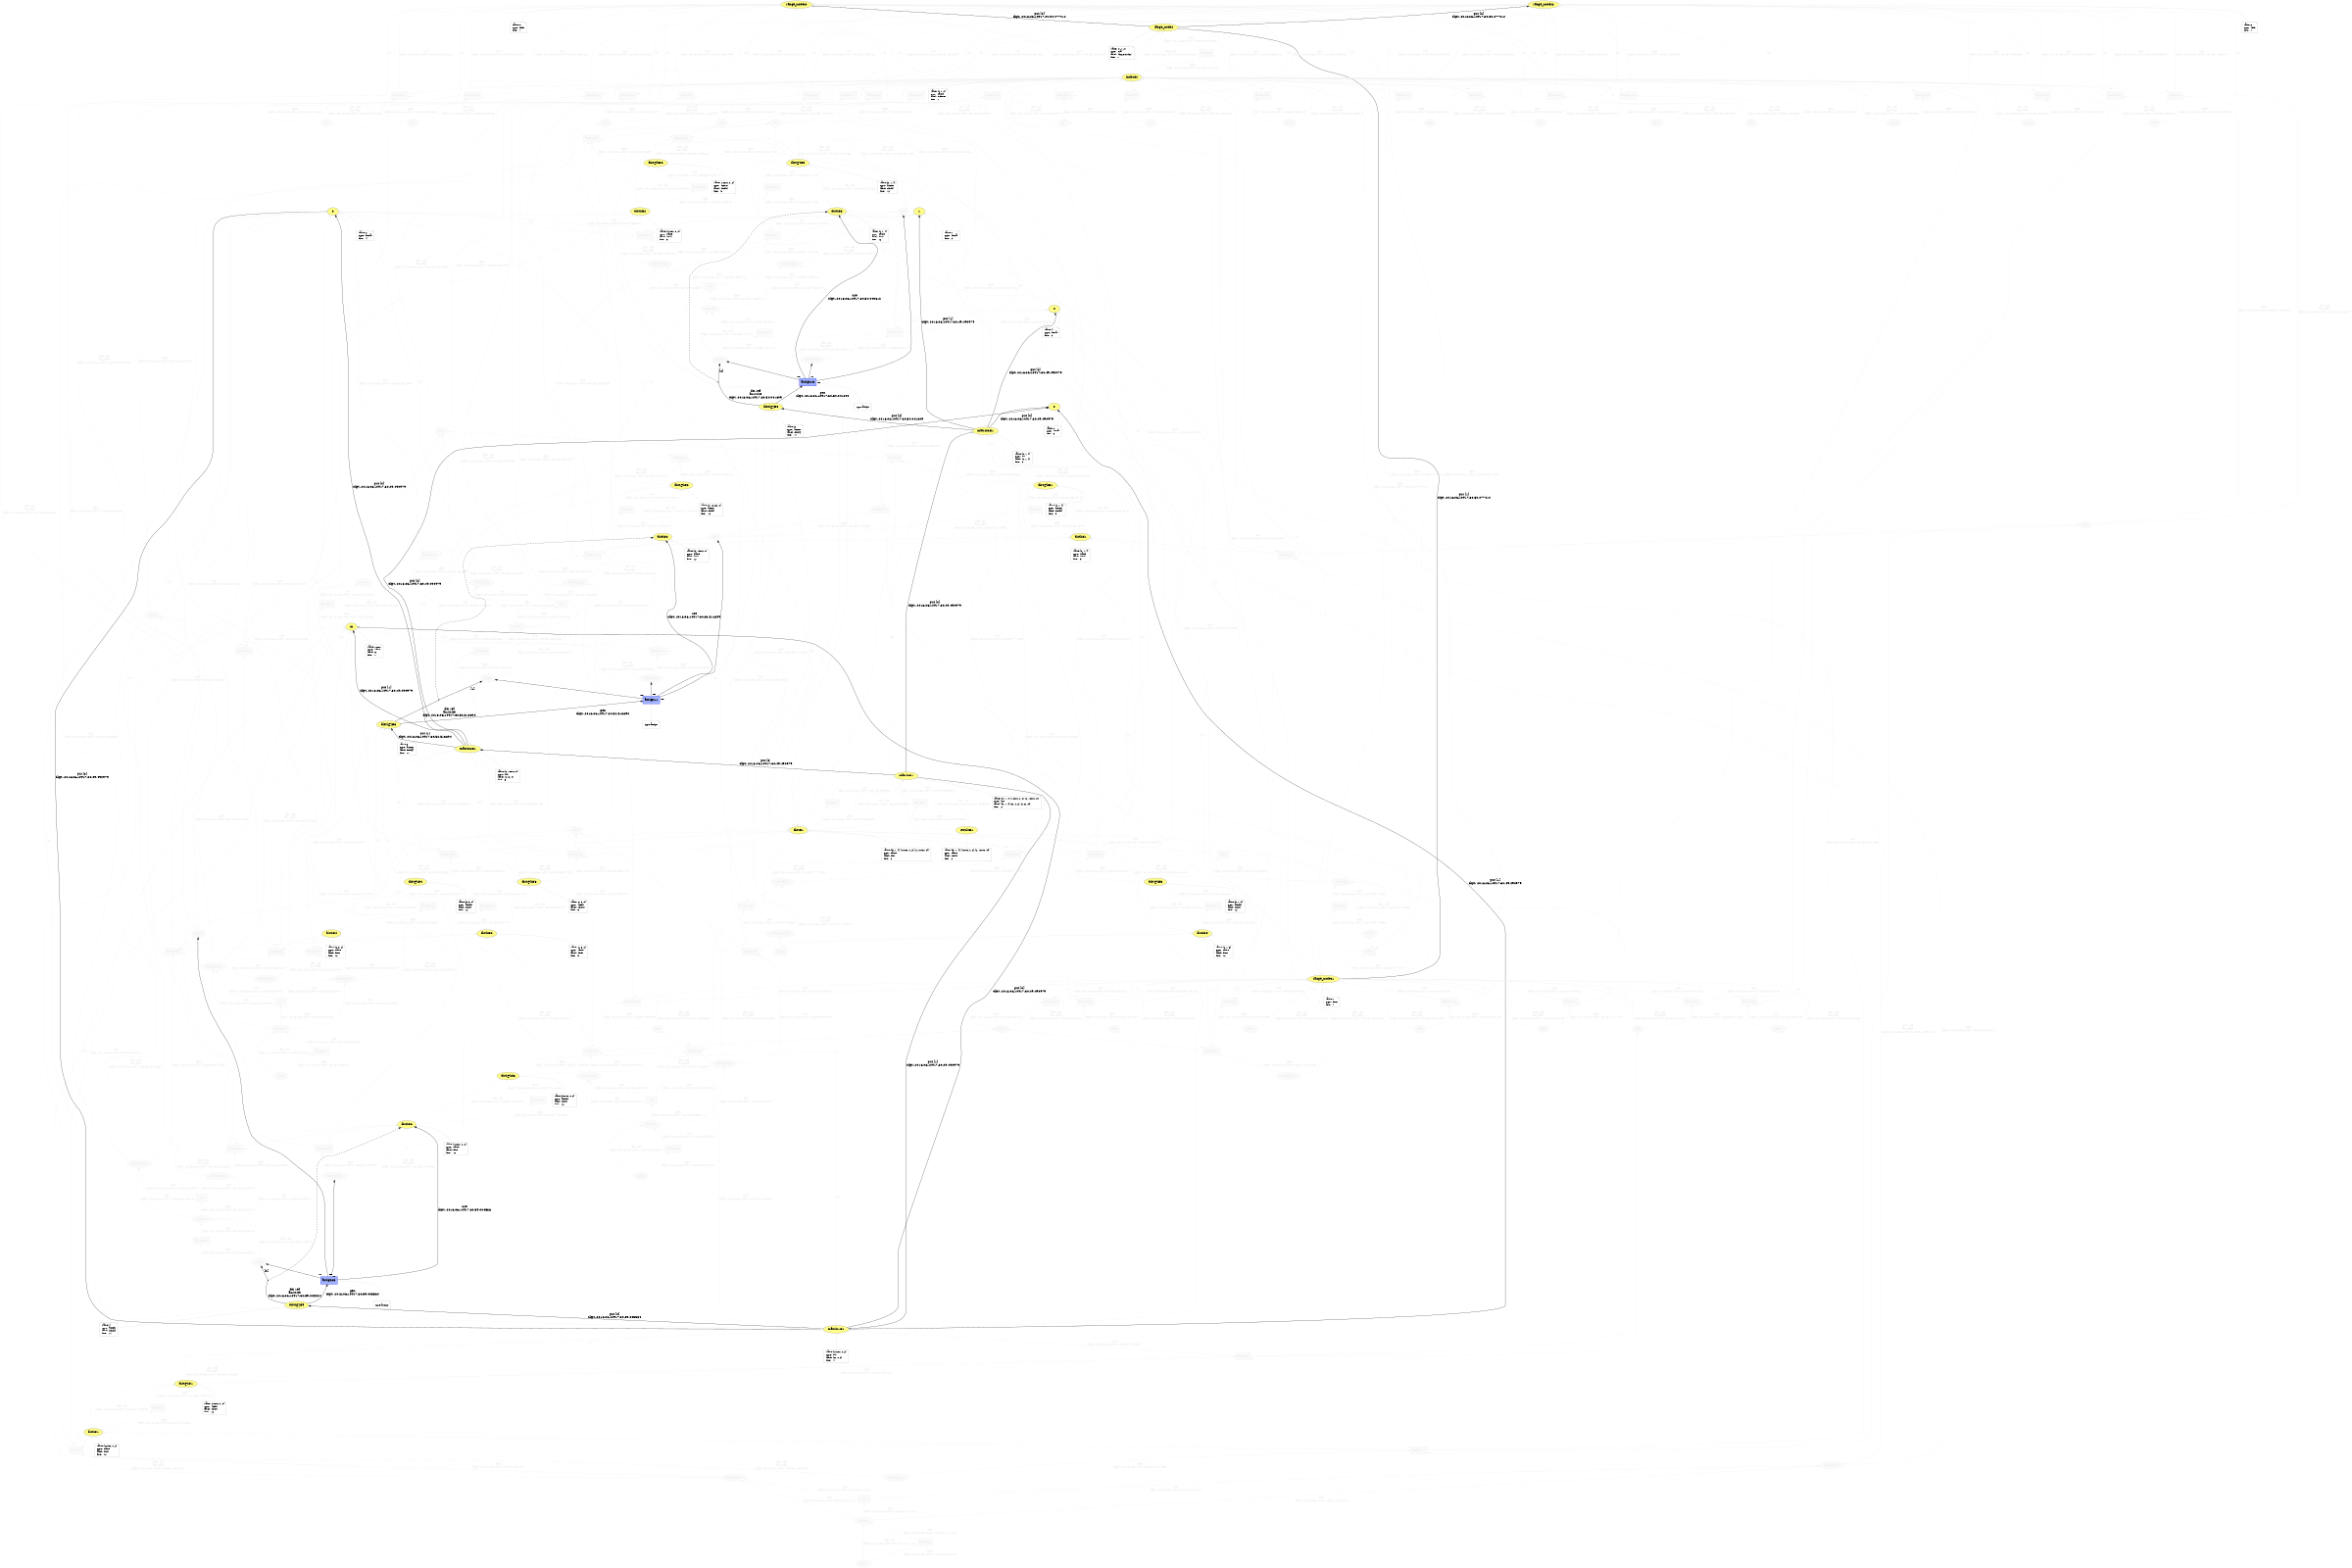 digraph "PROV" { size="16,12"; rankdir="BT";
graph [overlap=false]

"http://example.org/10000" [fillcolor="#FAFAFA",color="#F0F0F0",style="filled",fontcolor="#F0F0F0",label="10000",URL="http://example.org/10000"]
"http://example.org/m" [fillcolor="#FFFC87",color="#808080",style="filled",label="m",URL="http://example.org/m"]
"http://example.org/m-attrs" [color="gray",shape="note",fontsize="10",fontcolor="black",label=<<TABLE cellpadding="0" border="0">
	<TR>
	    <TD align="left">value:</TD>
	    <TD align="left">10000</TD>
	</TR>
	<TR>
	    <TD align="left">type:</TD>
	    <TD align="left">name</TD>
	</TR>
	<TR>
	    <TD align="left">label:</TD>
	    <TD align="left">m</TD>
	</TR>
	<TR>
	    <TD align="left">line:</TD>
	    <TD align="left">1</TD>
	</TR>
</TABLE>>]
"http://example.org/m-attrs" -> "http://example.org/m" [color="gray",style="dashed",arrowhead="none"]
"http://example.org/assign1" [fillcolor="#FAFAFA",color="#F0F0F0",shape="polygon",sides="4",style="filled",fontcolor="#F0F0F0",label="assign1",URL="http://example.org/assign1"]
"http://example.org/m" -> "http://example.org/10000" [fontsize="14",distance="1.5",angle="60.0",rotation="20",label="der ref
ckpt: 2018-06-10T17:30:49.378283",fontcolor="#F0F0F0",color="#F0F0F0"]
"http://example.org/0" [fillcolor="#FFFC87",color="#808080",style="filled",label="0",URL="http://example.org/0"]
"http://example.org/0-attrs" [color="gray",shape="note",fontsize="10",fontcolor="black",label=<<TABLE cellpadding="0" border="0">
	<TR>
	    <TD align="left">value:</TD>
	    <TD align="left">0</TD>
	</TR>
	<TR>
	    <TD align="left">type:</TD>
	    <TD align="left">literal</TD>
	</TR>
	<TR>
	    <TD align="left">line:</TD>
	    <TD align="left">3</TD>
	</TR>
</TABLE>>]
"http://example.org/0-attrs" -> "http://example.org/0" [color="gray",style="dashed",arrowhead="none"]
"http://example.org/1" [fillcolor="#FFFC87",color="#808080",style="filled",label="1",URL="http://example.org/1"]
"http://example.org/1-attrs" [color="gray",shape="note",fontsize="10",fontcolor="black",label=<<TABLE cellpadding="0" border="0">
	<TR>
	    <TD align="left">value:</TD>
	    <TD align="left">1</TD>
	</TR>
	<TR>
	    <TD align="left">type:</TD>
	    <TD align="left">literal</TD>
	</TR>
	<TR>
	    <TD align="left">line:</TD>
	    <TD align="left">3</TD>
	</TR>
</TABLE>>]
"http://example.org/1-attrs" -> "http://example.org/1" [color="gray",style="dashed",arrowhead="none"]
"http://example.org/4" [fillcolor="#FFFC87",color="#808080",style="filled",label="4",URL="http://example.org/4"]
"http://example.org/4-attrs" [color="gray",shape="note",fontsize="10",fontcolor="black",label=<<TABLE cellpadding="0" border="0">
	<TR>
	    <TD align="left">value:</TD>
	    <TD align="left">4</TD>
	</TR>
	<TR>
	    <TD align="left">type:</TD>
	    <TD align="left">literal</TD>
	</TR>
	<TR>
	    <TD align="left">line:</TD>
	    <TD align="left">3</TD>
	</TR>
</TABLE>>]
"http://example.org/4-attrs" -> "http://example.org/4" [color="gray",style="dashed",arrowhead="none"]
"http://example.org/2" [fillcolor="#FFFC87",color="#808080",style="filled",label="2",URL="http://example.org/2"]
"http://example.org/2-attrs" [color="gray",shape="note",fontsize="10",fontcolor="black",label=<<TABLE cellpadding="0" border="0">
	<TR>
	    <TD align="left">value:</TD>
	    <TD align="left">2</TD>
	</TR>
	<TR>
	    <TD align="left">type:</TD>
	    <TD align="left">literal</TD>
	</TR>
	<TR>
	    <TD align="left">line:</TD>
	    <TD align="left">4</TD>
	</TR>
</TABLE>>]
"http://example.org/2-attrs" -> "http://example.org/2" [color="gray",style="dashed",arrowhead="none"]
"http://example.org/matrix#1" [fillcolor="#FFFC87",color="#808080",style="filled",label="matrix#1",URL="http://example.org/matrix#1"]
"http://example.org/matrix#1-attrs" [color="gray",shape="note",fontsize="10",fontcolor="black",label=<<TABLE cellpadding="0" border="0">
	<TR>
	    <TD align="left">value:</TD>
	    <TD align="left">[[0, 1, 4], [10000, 0, 2], [2, 10000, 0]]</TD>
	</TR>
	<TR>
	    <TD align="left">type:</TD>
	    <TD align="left">list</TD>
	</TR>
	<TR>
	    <TD align="left">label:</TD>
	    <TD align="left">[[0, 1, 4], [m, 0, 2], [2, m, 0]]</TD>
	</TR>
	<TR>
	    <TD align="left">line:</TD>
	    <TD align="left">2</TD>
	</TR>
</TABLE>>]
"http://example.org/matrix#1-attrs" -> "http://example.org/matrix#1" [color="gray",style="dashed",arrowhead="none"]
"http://example.org/matrix0#1" [fillcolor="#FFFC87",color="#808080",style="filled",label="matrix0#1",URL="http://example.org/matrix0#1"]
"http://example.org/matrix0#1-attrs" [color="gray",shape="note",fontsize="10",fontcolor="black",label=<<TABLE cellpadding="0" border="0">
	<TR>
	    <TD align="left">value:</TD>
	    <TD align="left">[0, 1, 4]</TD>
	</TR>
	<TR>
	    <TD align="left">type:</TD>
	    <TD align="left">list</TD>
	</TR>
	<TR>
	    <TD align="left">label:</TD>
	    <TD align="left">[0, 1, 4]</TD>
	</TR>
	<TR>
	    <TD align="left">line:</TD>
	    <TD align="left">3</TD>
	</TR>
</TABLE>>]
"http://example.org/matrix0#1-attrs" -> "http://example.org/matrix0#1" [color="gray",style="dashed",arrowhead="none"]
"http://example.org/matrix0#1" -> "http://example.org/0" [fontsize="14",distance="1.5",angle="60.0",rotation="20",label="put [0]
ckpt: 2018-06-10T17:30:49.490979"]
"http://example.org/matrix0#1" -> "http://example.org/1" [fontsize="14",distance="1.5",angle="60.0",rotation="20",label="put [1]
ckpt: 2018-06-10T17:30:49.490979"]
"http://example.org/matrix0#1" -> "http://example.org/4" [fontsize="14",distance="1.5",angle="60.0",rotation="20",label="put [2]
ckpt: 2018-06-10T17:30:49.490979"]
"http://example.org/matrix#1" -> "http://example.org/matrix0#1" [fontsize="14",distance="1.5",angle="60.0",rotation="20",label="put [0]
ckpt: 2018-06-10T17:30:49.490979"]
"http://example.org/matrix1#1" [fillcolor="#FFFC87",color="#808080",style="filled",label="matrix1#1",URL="http://example.org/matrix1#1"]
"http://example.org/matrix1#1-attrs" [color="gray",shape="note",fontsize="10",fontcolor="black",label=<<TABLE cellpadding="0" border="0">
	<TR>
	    <TD align="left">value:</TD>
	    <TD align="left">[10000, 0, 2]</TD>
	</TR>
	<TR>
	    <TD align="left">type:</TD>
	    <TD align="left">list</TD>
	</TR>
	<TR>
	    <TD align="left">label:</TD>
	    <TD align="left">[m, 0, 2]</TD>
	</TR>
	<TR>
	    <TD align="left">line:</TD>
	    <TD align="left">4</TD>
	</TR>
</TABLE>>]
"http://example.org/matrix1#1-attrs" -> "http://example.org/matrix1#1" [color="gray",style="dashed",arrowhead="none"]
"http://example.org/matrix1#1" -> "http://example.org/m" [fontsize="14",distance="1.5",angle="60.0",rotation="20",label="put [0]
ckpt: 2018-06-10T17:30:49.490979"]
"http://example.org/matrix1#1" -> "http://example.org/0" [fontsize="14",distance="1.5",angle="60.0",rotation="20",label="put [1]
ckpt: 2018-06-10T17:30:49.490979"]
"http://example.org/matrix1#1" -> "http://example.org/2" [fontsize="14",distance="1.5",angle="60.0",rotation="20",label="put [2]
ckpt: 2018-06-10T17:30:49.490979"]
"http://example.org/matrix#1" -> "http://example.org/matrix1#1" [fontsize="14",distance="1.5",angle="60.0",rotation="20",label="put [1]
ckpt: 2018-06-10T17:30:49.490979"]
"http://example.org/matrix2#1" [fillcolor="#FFFC87",color="#808080",style="filled",label="matrix2#1",URL="http://example.org/matrix2#1"]
"http://example.org/matrix2#1-attrs" [color="gray",shape="note",fontsize="10",fontcolor="black",label=<<TABLE cellpadding="0" border="0">
	<TR>
	    <TD align="left">value:</TD>
	    <TD align="left">[2, 10000, 0]</TD>
	</TR>
	<TR>
	    <TD align="left">type:</TD>
	    <TD align="left">list</TD>
	</TR>
	<TR>
	    <TD align="left">label:</TD>
	    <TD align="left">[2, m, 0]</TD>
	</TR>
	<TR>
	    <TD align="left">line:</TD>
	    <TD align="left">5</TD>
	</TR>
</TABLE>>]
"http://example.org/matrix2#1-attrs" -> "http://example.org/matrix2#1" [color="gray",style="dashed",arrowhead="none"]
"http://example.org/matrix2#1" -> "http://example.org/2" [fontsize="14",distance="1.5",angle="60.0",rotation="20",label="put [0]
ckpt: 2018-06-10T17:30:49.490979"]
"http://example.org/matrix2#1" -> "http://example.org/m" [fontsize="14",distance="1.5",angle="60.0",rotation="20",label="put [1]
ckpt: 2018-06-10T17:30:49.490979"]
"http://example.org/matrix2#1" -> "http://example.org/0" [fontsize="14",distance="1.5",angle="60.0",rotation="20",label="put [2]
ckpt: 2018-06-10T17:30:49.490979"]
"http://example.org/matrix#1" -> "http://example.org/matrix2#1" [fontsize="14",distance="1.5",angle="60.0",rotation="20",label="put [2]
ckpt: 2018-06-10T17:30:49.490979"]
"http://example.org/dist#1" [fillcolor="#FFFC87",color="#808080",style="filled",label="dist#1",URL="http://example.org/dist#1"]
"http://example.org/dist#1-attrs" [color="gray",shape="note",fontsize="10",fontcolor="black",label=<<TABLE cellpadding="0" border="0">
	<TR>
	    <TD align="left">value:</TD>
	    <TD align="left">[[0, 1, 4], [10000, 0, 2], [2, 10000, 0]]</TD>
	</TR>
	<TR>
	    <TD align="left">type:</TD>
	    <TD align="left">name</TD>
	</TR>
	<TR>
	    <TD align="left">label:</TD>
	    <TD align="left">dist</TD>
	</TR>
	<TR>
	    <TD align="left">line:</TD>
	    <TD align="left">2</TD>
	</TR>
</TABLE>>]
"http://example.org/dist#1-attrs" -> "http://example.org/dist#1" [color="gray",style="dashed",arrowhead="none"]
"http://example.org/assign2" [fillcolor="#FAFAFA",color="#F0F0F0",shape="polygon",sides="4",style="filled",fontcolor="#F0F0F0",label="assign2",URL="http://example.org/assign2"]
"http://example.org/dist#1" -> "http://example.org/matrix#1" [fontsize="14",distance="1.5",angle="60.0",rotation="20",label="der ref
ckpt: 2018-06-10T17:30:49.658531",fontcolor="#F0F0F0",color="#F0F0F0"]
"http://example.org/result#1" [fillcolor="#FFFC87",color="#808080",style="filled",label="result#1",URL="http://example.org/result#1"]
"http://example.org/result#1-attrs" [color="gray",shape="note",fontsize="10",fontcolor="black",label=<<TABLE cellpadding="0" border="0">
	<TR>
	    <TD align="left">value:</TD>
	    <TD align="left">[[0, 1, 4], [10000, 0, 2], [2, 10000, 0]]</TD>
	</TR>
	<TR>
	    <TD align="left">type:</TD>
	    <TD align="left">name</TD>
	</TR>
	<TR>
	    <TD align="left">label:</TD>
	    <TD align="left">result</TD>
	</TR>
	<TR>
	    <TD align="left">line:</TD>
	    <TD align="left">2</TD>
	</TR>
</TABLE>>]
"http://example.org/result#1-attrs" -> "http://example.org/result#1" [color="gray",style="dashed",arrowhead="none"]
"http://example.org/assign3" [fillcolor="#FAFAFA",color="#F0F0F0",shape="polygon",sides="4",style="filled",fontcolor="#F0F0F0",label="assign3",URL="http://example.org/assign3"]
"http://example.org/result#1" -> "http://example.org/matrix#1" [fontsize="14",distance="1.5",angle="60.0",rotation="20",label="der ref
ckpt: 2018-06-10T17:30:49.659530",fontcolor="#F0F0F0",color="#F0F0F0"]
"http://example.org/len_dist" [fillcolor="#FAFAFA",color="#F0F0F0",style="filled",fontcolor="#F0F0F0",label="len_dist",URL="http://example.org/len_dist"]
"http://example.org/call1" [fillcolor="#FAFAFA",color="#F0F0F0",shape="polygon",sides="4",style="filled",fontcolor="#F0F0F0",label="call1",URL="http://example.org/call1"]
"http://example.org/call1" -> "http://example.org/dist#1" [fontsize="14",distance="1.5",angle="60.0",rotation="20",label="use
ckpt: 2018-06-10T17:30:49.969700",fontcolor="#F0F0F0",color="#F0F0F0"]
"http://example.org/len_dist" -> "http://example.org/call1" [fontsize="14",distance="1.5",angle="60.0",rotation="20",label="gen
ckpt: 2018-06-10T17:30:49.970698",fontcolor="#F0F0F0",color="#F0F0F0"]
"http://example.org/nodes" [fillcolor="#FAFAFA",color="#F0F0F0",style="filled",fontcolor="#F0F0F0",label="nodes",URL="http://example.org/nodes"]
"http://example.org/assign4" [fillcolor="#FAFAFA",color="#F0F0F0",shape="polygon",sides="4",style="filled",fontcolor="#F0F0F0",label="assign4",URL="http://example.org/assign4"]
"http://example.org/nodes" -> "http://example.org/len_dist" [fontsize="14",distance="1.5",angle="60.0",rotation="20",label="der ref
ckpt: 2018-06-10T17:30:49.971693",fontcolor="#F0F0F0",color="#F0F0F0"]
"http://example.org/range_nodes" [fillcolor="#FFFC87",color="#808080",style="filled",label="range_nodes",URL="http://example.org/range_nodes"]
"http://example.org/range_nodes-attrs" [color="gray",shape="note",fontsize="10",fontcolor="black",label=<<TABLE cellpadding="0" border="0">
	<TR>
	    <TD align="left">value:</TD>
	    <TD align="left">[0, 1, 2]</TD>
	</TR>
	<TR>
	    <TD align="left">type:</TD>
	    <TD align="left">eval</TD>
	</TR>
	<TR>
	    <TD align="left">label:</TD>
	    <TD align="left">range(nodes)</TD>
	</TR>
	<TR>
	    <TD align="left">line:</TD>
	    <TD align="left">7</TD>
	</TR>
</TABLE>>]
"http://example.org/range_nodes-attrs" -> "http://example.org/range_nodes" [color="gray",style="dashed",arrowhead="none"]
"http://example.org/range_nodes0" [fillcolor="#FFFC87",color="#808080",style="filled",label="range_nodes0",URL="http://example.org/range_nodes0"]
"http://example.org/range_nodes0-attrs" [color="gray",shape="note",fontsize="10",fontcolor="black",label=<<TABLE cellpadding="0" border="0">
	<TR>
	    <TD align="left">value:</TD>
	    <TD align="left">0</TD>
	</TR>
	<TR>
	    <TD align="left">type:</TD>
	    <TD align="left">item</TD>
	</TR>
	<TR>
	    <TD align="left">line:</TD>
	    <TD align="left">7</TD>
	</TR>
</TABLE>>]
"http://example.org/range_nodes0-attrs" -> "http://example.org/range_nodes0" [color="gray",style="dashed",arrowhead="none"]
"http://example.org/range_nodes" -> "http://example.org/range_nodes0" [fontsize="14",distance="1.5",angle="60.0",rotation="20",label="put [0]
ckpt: 2018-06-10T17:30:50.077410"]
"http://example.org/range_nodes1" [fillcolor="#FFFC87",color="#808080",style="filled",label="range_nodes1",URL="http://example.org/range_nodes1"]
"http://example.org/range_nodes1-attrs" [color="gray",shape="note",fontsize="10",fontcolor="black",label=<<TABLE cellpadding="0" border="0">
	<TR>
	    <TD align="left">value:</TD>
	    <TD align="left">1</TD>
	</TR>
	<TR>
	    <TD align="left">type:</TD>
	    <TD align="left">item</TD>
	</TR>
	<TR>
	    <TD align="left">line:</TD>
	    <TD align="left">7</TD>
	</TR>
</TABLE>>]
"http://example.org/range_nodes1-attrs" -> "http://example.org/range_nodes1" [color="gray",style="dashed",arrowhead="none"]
"http://example.org/range_nodes" -> "http://example.org/range_nodes1" [fontsize="14",distance="1.5",angle="60.0",rotation="20",label="put [1]
ckpt: 2018-06-10T17:30:50.077410"]
"http://example.org/range_nodes2" [fillcolor="#FFFC87",color="#808080",style="filled",label="range_nodes2",URL="http://example.org/range_nodes2"]
"http://example.org/range_nodes2-attrs" [color="gray",shape="note",fontsize="10",fontcolor="black",label=<<TABLE cellpadding="0" border="0">
	<TR>
	    <TD align="left">value:</TD>
	    <TD align="left">2</TD>
	</TR>
	<TR>
	    <TD align="left">type:</TD>
	    <TD align="left">item</TD>
	</TR>
	<TR>
	    <TD align="left">line:</TD>
	    <TD align="left">7</TD>
	</TR>
</TABLE>>]
"http://example.org/range_nodes2-attrs" -> "http://example.org/range_nodes2" [color="gray",style="dashed",arrowhead="none"]
"http://example.org/range_nodes" -> "http://example.org/range_nodes2" [fontsize="14",distance="1.5",angle="60.0",rotation="20",label="put [2]
ckpt: 2018-06-10T17:30:50.077410"]
"http://example.org/call2" [fillcolor="#FAFAFA",color="#F0F0F0",shape="polygon",sides="4",style="filled",fontcolor="#F0F0F0",label="call2",URL="http://example.org/call2"]
"http://example.org/call2" -> "http://example.org/nodes" [labelfontsize="8",labeldistance="1.5",labelangle="60.0",rotation="20",taillabel="use",fontcolor="#F0F0F0",color="#F0F0F0"]
"http://example.org/range_nodes" -> "http://example.org/call2" [fontsize="14",distance="1.5",angle="60.0",rotation="20",label="gen
ckpt: 2018-06-10T17:30:50.077410",fontcolor="#F0F0F0",color="#F0F0F0"]
"http://example.org/range_nodes0" -> "http://example.org/call2" [fontsize="14",distance="1.5",angle="60.0",rotation="20",label="gen
ckpt: 2018-06-10T17:30:50.077410",fontcolor="#F0F0F0",color="#F0F0F0"]
"http://example.org/range_nodes1" -> "http://example.org/call2" [fontsize="14",distance="1.5",angle="60.0",rotation="20",label="gen
ckpt: 2018-06-10T17:30:50.077410",fontcolor="#F0F0F0",color="#F0F0F0"]
"http://example.org/range_nodes2" -> "http://example.org/call2" [fontsize="14",distance="1.5",angle="60.0",rotation="20",label="gen
ckpt: 2018-06-10T17:30:50.077410",fontcolor="#F0F0F0",color="#F0F0F0"]
"http://example.org/indexes" [fillcolor="#FFFC87",color="#808080",style="filled",label="indexes",URL="http://example.org/indexes"]
"http://example.org/indexes-attrs" [color="gray",shape="note",fontsize="10",fontcolor="black",label=<<TABLE cellpadding="0" border="0">
	<TR>
	    <TD align="left">value:</TD>
	    <TD align="left">[0, 1, 2]</TD>
	</TR>
	<TR>
	    <TD align="left">type:</TD>
	    <TD align="left">name</TD>
	</TR>
	<TR>
	    <TD align="left">label:</TD>
	    <TD align="left">indexes</TD>
	</TR>
	<TR>
	    <TD align="left">line:</TD>
	    <TD align="left">7</TD>
	</TR>
</TABLE>>]
"http://example.org/indexes-attrs" -> "http://example.org/indexes" [color="gray",style="dashed",arrowhead="none"]
"http://example.org/assign5" [fillcolor="#FAFAFA",color="#F0F0F0",shape="polygon",sides="4",style="filled",fontcolor="#F0F0F0",label="assign5",URL="http://example.org/assign5"]
"http://example.org/indexes" -> "http://example.org/range_nodes" [fontsize="14",distance="1.5",angle="60.0",rotation="20",label="der ref
ckpt: 2018-06-10T17:30:50.078408",fontcolor="#F0F0F0",color="#F0F0F0"]
"http://example.org/k#1" [fillcolor="#FAFAFA",color="#F0F0F0",style="filled",fontcolor="#F0F0F0",label="k#1",URL="http://example.org/k#1"]
"http://example.org/access1" [fillcolor="#FAFAFA",color="#F0F0F0",shape="polygon",sides="4",style="filled",fontcolor="#F0F0F0",label="access1",URL="http://example.org/access1"]
"bn0" [shape="point",label="",fontcolor="#F0F0F0",color="#F0F0F0"]
"http://example.org/k#1" -> "bn0" [fontsize="14",distance="1.5",angle="60.0",rotation="20",label="der ref
ac-read
ckpt: 2018-06-10T17:30:50.231999",arrowhead="none",fontcolor="#F0F0F0",color="#F0F0F0"]
"bn0" -> "http://example.org/indexes" [style="dashed",fontcolor="#F0F0F0",color="#F0F0F0"]
"bn0" -> "http://example.org/range_nodes0" [fontsize="14",distance="1.5",angle="60.0",rotation="20",label="[0]",fontcolor="#F0F0F0",color="#F0F0F0"]
"http://example.org/access1" -> "http://example.org/indexes" [labelfontsize="8",labeldistance="1.5",labelangle="60.0",rotation="20",taillabel="use",fontcolor="#F0F0F0",color="#F0F0F0"]
"http://example.org/dist@k#1" [fillcolor="#FFFC87",color="#808080",style="filled",label="dist@k#1",URL="http://example.org/dist@k#1"]
"http://example.org/dist@k#1-attrs" [color="gray",shape="note",fontsize="10",fontcolor="black",label=<<TABLE cellpadding="0" border="0">
	<TR>
	    <TD align="left">value:</TD>
	    <TD align="left">[0, 1, 4]</TD>
	</TR>
	<TR>
	    <TD align="left">type:</TD>
	    <TD align="left">access</TD>
	</TR>
	<TR>
	    <TD align="left">label:</TD>
	    <TD align="left">dist[k]</TD>
	</TR>
	<TR>
	    <TD align="left">line:</TD>
	    <TD align="left">9</TD>
	</TR>
</TABLE>>]
"http://example.org/dist@k#1-attrs" -> "http://example.org/dist@k#1" [color="gray",style="dashed",arrowhead="none"]
"http://example.org/access2" [fillcolor="#FAFAFA",color="#F0F0F0",shape="polygon",sides="4",style="filled",fontcolor="#F0F0F0",label="access2",URL="http://example.org/access2"]
"bn1" [shape="point",label="",fontcolor="#F0F0F0",color="#F0F0F0"]
"http://example.org/dist@k#1" -> "bn1" [fontsize="14",distance="1.5",angle="60.0",rotation="20",label="der ref
ac-read
ckpt: 2018-06-10T17:30:50.350688",arrowhead="none",fontcolor="#F0F0F0",color="#F0F0F0"]
"bn1" -> "http://example.org/dist#1" [style="dashed",fontcolor="#F0F0F0",color="#F0F0F0"]
"bn1" -> "http://example.org/matrix0#1" [fontsize="14",distance="1.5",angle="60.0",rotation="20",label="[0]",fontcolor="#F0F0F0",color="#F0F0F0"]
"http://example.org/access2" -> "http://example.org/dist#1" [labelfontsize="8",labeldistance="1.5",labelangle="60.0",rotation="20",taillabel="use",fontcolor="#F0F0F0",color="#F0F0F0"]
"http://example.org/access2" -> "http://example.org/k#1" [labelfontsize="8",labeldistance="1.5",labelangle="60.0",rotation="20",taillabel="use",fontcolor="#F0F0F0",color="#F0F0F0"]
"http://example.org/distk#1" [fillcolor="#FFFC87",color="#808080",style="filled",label="distk#1",URL="http://example.org/distk#1"]
"http://example.org/distk#1-attrs" [color="gray",shape="note",fontsize="10",fontcolor="black",label=<<TABLE cellpadding="0" border="0">
	<TR>
	    <TD align="left">value:</TD>
	    <TD align="left">[0, 1, 4]</TD>
	</TR>
	<TR>
	    <TD align="left">type:</TD>
	    <TD align="left">name</TD>
	</TR>
	<TR>
	    <TD align="left">label:</TD>
	    <TD align="left">distk</TD>
	</TR>
	<TR>
	    <TD align="left">line:</TD>
	    <TD align="left">9</TD>
	</TR>
</TABLE>>]
"http://example.org/distk#1-attrs" -> "http://example.org/distk#1" [color="gray",style="dashed",arrowhead="none"]
"http://example.org/assign6" [fillcolor="#FAFAFA",color="#F0F0F0",shape="polygon",sides="4",style="filled",fontcolor="#F0F0F0",label="assign6",URL="http://example.org/assign6"]
"http://example.org/distk#1" -> "http://example.org/dist@k#1" [fontsize="14",distance="1.5",angle="60.0",rotation="20",label="der ref
ckpt: 2018-06-10T17:30:50.351679",fontcolor="#F0F0F0",color="#F0F0F0"]
"http://example.org/i#1" [fillcolor="#FAFAFA",color="#F0F0F0",style="filled",fontcolor="#F0F0F0",label="i#1",URL="http://example.org/i#1"]
"http://example.org/access3" [fillcolor="#FAFAFA",color="#F0F0F0",shape="polygon",sides="4",style="filled",fontcolor="#F0F0F0",label="access3",URL="http://example.org/access3"]
"bn2" [shape="point",label="",fontcolor="#F0F0F0",color="#F0F0F0"]
"http://example.org/i#1" -> "bn2" [fontsize="14",distance="1.5",angle="60.0",rotation="20",label="der ref
ac-read
ckpt: 2018-06-10T17:30:50.555134",arrowhead="none",fontcolor="#F0F0F0",color="#F0F0F0"]
"bn2" -> "http://example.org/indexes" [style="dashed",fontcolor="#F0F0F0",color="#F0F0F0"]
"bn2" -> "http://example.org/range_nodes0" [fontsize="14",distance="1.5",angle="60.0",rotation="20",label="[0]",fontcolor="#F0F0F0",color="#F0F0F0"]
"http://example.org/access3" -> "http://example.org/indexes" [labelfontsize="8",labeldistance="1.5",labelangle="60.0",rotation="20",taillabel="use",fontcolor="#F0F0F0",color="#F0F0F0"]
"http://example.org/i#2" [fillcolor="#FAFAFA",color="#F0F0F0",style="filled",fontcolor="#F0F0F0",label="i#2",URL="http://example.org/i#2"]
"http://example.org/access4" [fillcolor="#FAFAFA",color="#F0F0F0",shape="polygon",sides="4",style="filled",fontcolor="#F0F0F0",label="access4",URL="http://example.org/access4"]
"bn3" [shape="point",label="",fontcolor="#F0F0F0",color="#F0F0F0"]
"http://example.org/i#2" -> "bn3" [fontsize="14",distance="1.5",angle="60.0",rotation="20",label="der ref
ac-read
ckpt: 2018-06-10T17:30:50.671821",arrowhead="none",fontcolor="#F0F0F0",color="#F0F0F0"]
"bn3" -> "http://example.org/indexes" [style="dashed",fontcolor="#F0F0F0",color="#F0F0F0"]
"bn3" -> "http://example.org/range_nodes1" [fontsize="14",distance="1.5",angle="60.0",rotation="20",label="[1]",fontcolor="#F0F0F0",color="#F0F0F0"]
"http://example.org/access4" -> "http://example.org/indexes" [labelfontsize="8",labeldistance="1.5",labelangle="60.0",rotation="20",taillabel="use",fontcolor="#F0F0F0",color="#F0F0F0"]
"http://example.org/dist@i#1" [fillcolor="#FFFC87",color="#808080",style="filled",label="dist@i#1",URL="http://example.org/dist@i#1"]
"http://example.org/dist@i#1-attrs" [color="gray",shape="note",fontsize="10",fontcolor="black",label=<<TABLE cellpadding="0" border="0">
	<TR>
	    <TD align="left">value:</TD>
	    <TD align="left">[10000, 0, 2]</TD>
	</TR>
	<TR>
	    <TD align="left">type:</TD>
	    <TD align="left">access</TD>
	</TR>
	<TR>
	    <TD align="left">label:</TD>
	    <TD align="left">dist[i]</TD>
	</TR>
	<TR>
	    <TD align="left">line:</TD>
	    <TD align="left">12</TD>
	</TR>
</TABLE>>]
"http://example.org/dist@i#1-attrs" -> "http://example.org/dist@i#1" [color="gray",style="dashed",arrowhead="none"]
"http://example.org/access5" [fillcolor="#FAFAFA",color="#F0F0F0",shape="polygon",sides="4",style="filled",fontcolor="#F0F0F0",label="access5",URL="http://example.org/access5"]
"bn4" [shape="point",label="",fontcolor="#F0F0F0",color="#F0F0F0"]
"http://example.org/dist@i#1" -> "bn4" [fontsize="14",distance="1.5",angle="60.0",rotation="20",label="der ref
ac-read
ckpt: 2018-06-10T17:30:50.781527",arrowhead="none",fontcolor="#F0F0F0",color="#F0F0F0"]
"bn4" -> "http://example.org/dist#1" [style="dashed",fontcolor="#F0F0F0",color="#F0F0F0"]
"bn4" -> "http://example.org/matrix1#1" [fontsize="14",distance="1.5",angle="60.0",rotation="20",label="[1]",fontcolor="#F0F0F0",color="#F0F0F0"]
"http://example.org/access5" -> "http://example.org/dist#1" [labelfontsize="8",labeldistance="1.5",labelangle="60.0",rotation="20",taillabel="use",fontcolor="#F0F0F0",color="#F0F0F0"]
"http://example.org/access5" -> "http://example.org/i#2" [labelfontsize="8",labeldistance="1.5",labelangle="60.0",rotation="20",taillabel="use",fontcolor="#F0F0F0",color="#F0F0F0"]
"http://example.org/disti#1" [fillcolor="#FFFC87",color="#808080",style="filled",label="disti#1",URL="http://example.org/disti#1"]
"http://example.org/disti#1-attrs" [color="gray",shape="note",fontsize="10",fontcolor="black",label=<<TABLE cellpadding="0" border="0">
	<TR>
	    <TD align="left">value:</TD>
	    <TD align="left">[10000, 0, 2]</TD>
	</TR>
	<TR>
	    <TD align="left">type:</TD>
	    <TD align="left">name</TD>
	</TR>
	<TR>
	    <TD align="left">label:</TD>
	    <TD align="left">disti</TD>
	</TR>
	<TR>
	    <TD align="left">line:</TD>
	    <TD align="left">12</TD>
	</TR>
</TABLE>>]
"http://example.org/disti#1-attrs" -> "http://example.org/disti#1" [color="gray",style="dashed",arrowhead="none"]
"http://example.org/assign7" [fillcolor="#FAFAFA",color="#F0F0F0",shape="polygon",sides="4",style="filled",fontcolor="#F0F0F0",label="assign7",URL="http://example.org/assign7"]
"http://example.org/disti#1" -> "http://example.org/dist@i#1" [fontsize="14",distance="1.5",angle="60.0",rotation="20",label="der ref
ckpt: 2018-06-10T17:30:50.782526",fontcolor="#F0F0F0",color="#F0F0F0"]
"http://example.org/j#1" [fillcolor="#FAFAFA",color="#F0F0F0",style="filled",fontcolor="#F0F0F0",label="j#1",URL="http://example.org/j#1"]
"http://example.org/access6" [fillcolor="#FAFAFA",color="#F0F0F0",shape="polygon",sides="4",style="filled",fontcolor="#F0F0F0",label="access6",URL="http://example.org/access6"]
"bn5" [shape="point",label="",fontcolor="#F0F0F0",color="#F0F0F0"]
"http://example.org/j#1" -> "bn5" [fontsize="14",distance="1.5",angle="60.0",rotation="20",label="der ref
ac-read
ckpt: 2018-06-10T17:30:50.954067",arrowhead="none",fontcolor="#F0F0F0",color="#F0F0F0"]
"bn5" -> "http://example.org/indexes" [style="dashed",fontcolor="#F0F0F0",color="#F0F0F0"]
"bn5" -> "http://example.org/range_nodes0" [fontsize="14",distance="1.5",angle="60.0",rotation="20",label="[0]",fontcolor="#F0F0F0",color="#F0F0F0"]
"http://example.org/access6" -> "http://example.org/indexes" [labelfontsize="8",labeldistance="1.5",labelangle="60.0",rotation="20",taillabel="use",fontcolor="#F0F0F0",color="#F0F0F0"]
"http://example.org/j#2" [fillcolor="#FAFAFA",color="#F0F0F0",style="filled",fontcolor="#F0F0F0",label="j#2",URL="http://example.org/j#2"]
"http://example.org/access7" [fillcolor="#FAFAFA",color="#F0F0F0",shape="polygon",sides="4",style="filled",fontcolor="#F0F0F0",label="access7",URL="http://example.org/access7"]
"bn6" [shape="point",label="",fontcolor="#F0F0F0",color="#F0F0F0"]
"http://example.org/j#2" -> "bn6" [fontsize="14",distance="1.5",angle="60.0",rotation="20",label="der ref
ac-read
ckpt: 2018-06-10T17:30:51.070754",arrowhead="none",fontcolor="#F0F0F0",color="#F0F0F0"]
"bn6" -> "http://example.org/indexes" [style="dashed",fontcolor="#F0F0F0",color="#F0F0F0"]
"bn6" -> "http://example.org/range_nodes1" [fontsize="14",distance="1.5",angle="60.0",rotation="20",label="[1]",fontcolor="#F0F0F0",color="#F0F0F0"]
"http://example.org/access7" -> "http://example.org/indexes" [labelfontsize="8",labeldistance="1.5",labelangle="60.0",rotation="20",taillabel="use",fontcolor="#F0F0F0",color="#F0F0F0"]
"http://example.org/j#3" [fillcolor="#FAFAFA",color="#F0F0F0",style="filled",fontcolor="#F0F0F0",label="j#3",URL="http://example.org/j#3"]
"http://example.org/access8" [fillcolor="#FAFAFA",color="#F0F0F0",shape="polygon",sides="4",style="filled",fontcolor="#F0F0F0",label="access8",URL="http://example.org/access8"]
"bn7" [shape="point",label="",fontcolor="#F0F0F0",color="#F0F0F0"]
"http://example.org/j#3" -> "bn7" [fontsize="14",distance="1.5",angle="60.0",rotation="20",label="der ref
ac-read
ckpt: 2018-06-10T17:30:51.186447",arrowhead="none",fontcolor="#F0F0F0",color="#F0F0F0"]
"bn7" -> "http://example.org/indexes" [style="dashed",fontcolor="#F0F0F0",color="#F0F0F0"]
"bn7" -> "http://example.org/range_nodes2" [fontsize="14",distance="1.5",angle="60.0",rotation="20",label="[2]",fontcolor="#F0F0F0",color="#F0F0F0"]
"http://example.org/access8" -> "http://example.org/indexes" [labelfontsize="8",labeldistance="1.5",labelangle="60.0",rotation="20",taillabel="use",fontcolor="#F0F0F0",color="#F0F0F0"]
"http://example.org/disti@k#1" [fillcolor="#FAFAFA",color="#F0F0F0",style="filled",fontcolor="#F0F0F0",label="disti@k#1",URL="http://example.org/disti@k#1"]
"http://example.org/access9" [fillcolor="#FAFAFA",color="#F0F0F0",shape="polygon",sides="4",style="filled",fontcolor="#F0F0F0",label="access9",URL="http://example.org/access9"]
"bn8" [shape="point",label="",fontcolor="#F0F0F0",color="#F0F0F0"]
"http://example.org/disti@k#1" -> "bn8" [fontsize="14",distance="1.5",angle="60.0",rotation="20",label="der ref
ac-read
ckpt: 2018-06-10T17:30:51.308121",arrowhead="none",fontcolor="#F0F0F0",color="#F0F0F0"]
"bn8" -> "http://example.org/disti#1" [style="dashed",fontcolor="#F0F0F0",color="#F0F0F0"]
"bn8" -> "http://example.org/m" [fontsize="14",distance="1.5",angle="60.0",rotation="20",label="[0]",fontcolor="#F0F0F0",color="#F0F0F0"]
"http://example.org/access9" -> "http://example.org/disti#1" [labelfontsize="8",labeldistance="1.5",labelangle="60.0",rotation="20",taillabel="use",fontcolor="#F0F0F0",color="#F0F0F0"]
"http://example.org/access9" -> "http://example.org/k#1" [labelfontsize="8",labeldistance="1.5",labelangle="60.0",rotation="20",taillabel="use",fontcolor="#F0F0F0",color="#F0F0F0"]
"http://example.org/distk@j#1" [fillcolor="#FAFAFA",color="#F0F0F0",style="filled",fontcolor="#F0F0F0",label="distk@j#1",URL="http://example.org/distk@j#1"]
"http://example.org/access10" [fillcolor="#FAFAFA",color="#F0F0F0",shape="polygon",sides="4",style="filled",fontcolor="#F0F0F0",label="access10",URL="http://example.org/access10"]
"bn9" [shape="point",label="",fontcolor="#F0F0F0",color="#F0F0F0"]
"http://example.org/distk@j#1" -> "bn9" [fontsize="14",distance="1.5",angle="60.0",rotation="20",label="der ref
ac-read
ckpt: 2018-06-10T17:30:51.309118",arrowhead="none",fontcolor="#F0F0F0",color="#F0F0F0"]
"bn9" -> "http://example.org/distk#1" [style="dashed",fontcolor="#F0F0F0",color="#F0F0F0"]
"bn9" -> "http://example.org/4" [fontsize="14",distance="1.5",angle="60.0",rotation="20",label="[2]",fontcolor="#F0F0F0",color="#F0F0F0"]
"http://example.org/access10" -> "http://example.org/distk#1" [labelfontsize="8",labeldistance="1.5",labelangle="60.0",rotation="20",taillabel="use",fontcolor="#F0F0F0",color="#F0F0F0"]
"http://example.org/access10" -> "http://example.org/j#3" [labelfontsize="8",labeldistance="1.5",labelangle="60.0",rotation="20",taillabel="use",fontcolor="#F0F0F0",color="#F0F0F0"]
"http://example.org/sum#1" [fillcolor="#FAFAFA",color="#F0F0F0",style="filled",fontcolor="#F0F0F0",label="sum#1",URL="http://example.org/sum#1"]
"http://example.org/+1" [fillcolor="#FAFAFA",color="#F0F0F0",shape="polygon",sides="4",style="filled",fontcolor="#F0F0F0",label="+1",URL="http://example.org/+1"]
"http://example.org/sum#1" -> "http://example.org/disti@k#1" [fontsize="14",distance="1.5",angle="60.0",rotation="20",label="der
ckpt: 2018-06-10T17:30:51.310121",fontcolor="#F0F0F0",color="#F0F0F0"]
"http://example.org/sum#1" -> "http://example.org/distk@j#1" [fontsize="14",distance="1.5",angle="60.0",rotation="20",label="der
ckpt: 2018-06-10T17:30:51.310121",fontcolor="#F0F0F0",color="#F0F0F0"]
"http://example.org/ikj#1" [fillcolor="#FAFAFA",color="#F0F0F0",style="filled",fontcolor="#F0F0F0",label="ikj#1",URL="http://example.org/ikj#1"]
"http://example.org/assign8" [fillcolor="#FAFAFA",color="#F0F0F0",shape="polygon",sides="4",style="filled",fontcolor="#F0F0F0",label="assign8",URL="http://example.org/assign8"]
"http://example.org/ikj#1" -> "http://example.org/sum#1" [fontsize="14",distance="1.5",angle="60.0",rotation="20",label="der ref
ckpt: 2018-06-10T17:30:51.311113",fontcolor="#F0F0F0",color="#F0F0F0"]
"http://example.org/disti@j#1" [fillcolor="#FAFAFA",color="#F0F0F0",style="filled",fontcolor="#F0F0F0",label="disti@j#1",URL="http://example.org/disti@j#1"]
"http://example.org/access11" [fillcolor="#FAFAFA",color="#F0F0F0",shape="polygon",sides="4",style="filled",fontcolor="#F0F0F0",label="access11",URL="http://example.org/access11"]
"bn10" [shape="point",label="",fontcolor="#F0F0F0",color="#F0F0F0"]
"http://example.org/disti@j#1" -> "bn10" [fontsize="14",distance="1.5",angle="60.0",rotation="20",label="der ref
ac-read
ckpt: 2018-06-10T17:30:51.487639",arrowhead="none",fontcolor="#F0F0F0",color="#F0F0F0"]
"bn10" -> "http://example.org/disti#1" [style="dashed",fontcolor="#F0F0F0",color="#F0F0F0"]
"bn10" -> "http://example.org/2" [fontsize="14",distance="1.5",angle="60.0",rotation="20",label="[0]",fontcolor="#F0F0F0",color="#F0F0F0"]
"http://example.org/access11" -> "http://example.org/disti#1" [labelfontsize="8",labeldistance="1.5",labelangle="60.0",rotation="20",taillabel="use",fontcolor="#F0F0F0",color="#F0F0F0"]
"http://example.org/access11" -> "http://example.org/j#3" [labelfontsize="8",labeldistance="1.5",labelangle="60.0",rotation="20",taillabel="use",fontcolor="#F0F0F0",color="#F0F0F0"]
"http://example.org/i#3" [fillcolor="#FAFAFA",color="#F0F0F0",style="filled",fontcolor="#F0F0F0",label="i#3",URL="http://example.org/i#3"]
"http://example.org/access12" [fillcolor="#FAFAFA",color="#F0F0F0",shape="polygon",sides="4",style="filled",fontcolor="#F0F0F0",label="access12",URL="http://example.org/access12"]
"bn11" [shape="point",label="",fontcolor="#F0F0F0",color="#F0F0F0"]
"http://example.org/i#3" -> "bn11" [fontsize="14",distance="1.5",angle="60.0",rotation="20",label="der ref
ac-read
ckpt: 2018-06-10T17:30:51.616297",arrowhead="none",fontcolor="#F0F0F0",color="#F0F0F0"]
"bn11" -> "http://example.org/indexes" [style="dashed",fontcolor="#F0F0F0",color="#F0F0F0"]
"bn11" -> "http://example.org/range_nodes2" [fontsize="14",distance="1.5",angle="60.0",rotation="20",label="[2]",fontcolor="#F0F0F0",color="#F0F0F0"]
"http://example.org/access12" -> "http://example.org/indexes" [labelfontsize="8",labeldistance="1.5",labelangle="60.0",rotation="20",taillabel="use",fontcolor="#F0F0F0",color="#F0F0F0"]
"http://example.org/dist@i#2" [fillcolor="#FFFC87",color="#808080",style="filled",label="dist@i#2",URL="http://example.org/dist@i#2"]
"http://example.org/dist@i#2-attrs" [color="gray",shape="note",fontsize="10",fontcolor="black",label=<<TABLE cellpadding="0" border="0">
	<TR>
	    <TD align="left">value:</TD>
	    <TD align="left">[2, 10000, 0]</TD>
	</TR>
	<TR>
	    <TD align="left">type:</TD>
	    <TD align="left">access</TD>
	</TR>
	<TR>
	    <TD align="left">label:</TD>
	    <TD align="left">dist[i]</TD>
	</TR>
	<TR>
	    <TD align="left">line:</TD>
	    <TD align="left">12</TD>
	</TR>
</TABLE>>]
"http://example.org/dist@i#2-attrs" -> "http://example.org/dist@i#2" [color="gray",style="dashed",arrowhead="none"]
"http://example.org/access13" [fillcolor="#FAFAFA",color="#F0F0F0",shape="polygon",sides="4",style="filled",fontcolor="#F0F0F0",label="access13",URL="http://example.org/access13"]
"bn12" [shape="point",label="",fontcolor="#F0F0F0",color="#F0F0F0"]
"http://example.org/dist@i#2" -> "bn12" [fontsize="14",distance="1.5",angle="60.0",rotation="20",label="der ref
ac-read
ckpt: 2018-06-10T17:30:51.723012",arrowhead="none",fontcolor="#F0F0F0",color="#F0F0F0"]
"bn12" -> "http://example.org/dist#1" [style="dashed",fontcolor="#F0F0F0",color="#F0F0F0"]
"bn12" -> "http://example.org/matrix2#1" [fontsize="14",distance="1.5",angle="60.0",rotation="20",label="[2]",fontcolor="#F0F0F0",color="#F0F0F0"]
"http://example.org/access13" -> "http://example.org/dist#1" [labelfontsize="8",labeldistance="1.5",labelangle="60.0",rotation="20",taillabel="use",fontcolor="#F0F0F0",color="#F0F0F0"]
"http://example.org/access13" -> "http://example.org/i#3" [labelfontsize="8",labeldistance="1.5",labelangle="60.0",rotation="20",taillabel="use",fontcolor="#F0F0F0",color="#F0F0F0"]
"http://example.org/disti#2" [fillcolor="#FFFC87",color="#808080",style="filled",label="disti#2",URL="http://example.org/disti#2"]
"http://example.org/disti#2-attrs" [color="gray",shape="note",fontsize="10",fontcolor="black",label=<<TABLE cellpadding="0" border="0">
	<TR>
	    <TD align="left">value:</TD>
	    <TD align="left">[2, 10000, 0]</TD>
	</TR>
	<TR>
	    <TD align="left">type:</TD>
	    <TD align="left">name</TD>
	</TR>
	<TR>
	    <TD align="left">label:</TD>
	    <TD align="left">disti</TD>
	</TR>
	<TR>
	    <TD align="left">line:</TD>
	    <TD align="left">12</TD>
	</TR>
</TABLE>>]
"http://example.org/disti#2-attrs" -> "http://example.org/disti#2" [color="gray",style="dashed",arrowhead="none"]
"http://example.org/assign9" [fillcolor="#FAFAFA",color="#F0F0F0",shape="polygon",sides="4",style="filled",fontcolor="#F0F0F0",label="assign9",URL="http://example.org/assign9"]
"http://example.org/disti#2" -> "http://example.org/dist@i#2" [fontsize="14",distance="1.5",angle="60.0",rotation="20",label="der ref
ckpt: 2018-06-10T17:30:51.724014",fontcolor="#F0F0F0",color="#F0F0F0"]
"http://example.org/j#4" [fillcolor="#FAFAFA",color="#F0F0F0",style="filled",fontcolor="#F0F0F0",label="j#4",URL="http://example.org/j#4"]
"http://example.org/access14" [fillcolor="#FAFAFA",color="#F0F0F0",shape="polygon",sides="4",style="filled",fontcolor="#F0F0F0",label="access14",URL="http://example.org/access14"]
"bn13" [shape="point",label="",fontcolor="#F0F0F0",color="#F0F0F0"]
"http://example.org/j#4" -> "bn13" [fontsize="14",distance="1.5",angle="60.0",rotation="20",label="der ref
ac-read
ckpt: 2018-06-10T17:30:51.854657",arrowhead="none",fontcolor="#F0F0F0",color="#F0F0F0"]
"bn13" -> "http://example.org/indexes" [style="dashed",fontcolor="#F0F0F0",color="#F0F0F0"]
"bn13" -> "http://example.org/range_nodes0" [fontsize="14",distance="1.5",angle="60.0",rotation="20",label="[0]",fontcolor="#F0F0F0",color="#F0F0F0"]
"http://example.org/access14" -> "http://example.org/indexes" [labelfontsize="8",labeldistance="1.5",labelangle="60.0",rotation="20",taillabel="use",fontcolor="#F0F0F0",color="#F0F0F0"]
"http://example.org/j#5" [fillcolor="#FAFAFA",color="#F0F0F0",style="filled",fontcolor="#F0F0F0",label="j#5",URL="http://example.org/j#5"]
"http://example.org/access15" [fillcolor="#FAFAFA",color="#F0F0F0",shape="polygon",sides="4",style="filled",fontcolor="#F0F0F0",label="access15",URL="http://example.org/access15"]
"bn14" [shape="point",label="",fontcolor="#F0F0F0",color="#F0F0F0"]
"http://example.org/j#5" -> "bn14" [fontsize="14",distance="1.5",angle="60.0",rotation="20",label="der ref
ac-read
ckpt: 2018-06-10T17:30:52.124935",arrowhead="none",fontcolor="#F0F0F0",color="#F0F0F0"]
"bn14" -> "http://example.org/indexes" [style="dashed",fontcolor="#F0F0F0",color="#F0F0F0"]
"bn14" -> "http://example.org/range_nodes1" [fontsize="14",distance="1.5",angle="60.0",rotation="20",label="[1]",fontcolor="#F0F0F0",color="#F0F0F0"]
"http://example.org/access15" -> "http://example.org/indexes" [labelfontsize="8",labeldistance="1.5",labelangle="60.0",rotation="20",taillabel="use",fontcolor="#F0F0F0",color="#F0F0F0"]
"http://example.org/disti@k#2" [fillcolor="#FAFAFA",color="#F0F0F0",style="filled",fontcolor="#F0F0F0",label="disti@k#2",URL="http://example.org/disti@k#2"]
"http://example.org/access16" [fillcolor="#FAFAFA",color="#F0F0F0",shape="polygon",sides="4",style="filled",fontcolor="#F0F0F0",label="access16",URL="http://example.org/access16"]
"bn15" [shape="point",label="",fontcolor="#F0F0F0",color="#F0F0F0"]
"http://example.org/disti@k#2" -> "bn15" [fontsize="14",distance="1.5",angle="60.0",rotation="20",label="der ref
ac-read
ckpt: 2018-06-10T17:30:52.231650",arrowhead="none",fontcolor="#F0F0F0",color="#F0F0F0"]
"bn15" -> "http://example.org/disti#2" [style="dashed",fontcolor="#F0F0F0",color="#F0F0F0"]
"bn15" -> "http://example.org/2" [fontsize="14",distance="1.5",angle="60.0",rotation="20",label="[0]",fontcolor="#F0F0F0",color="#F0F0F0"]
"http://example.org/access16" -> "http://example.org/disti#2" [labelfontsize="8",labeldistance="1.5",labelangle="60.0",rotation="20",taillabel="use",fontcolor="#F0F0F0",color="#F0F0F0"]
"http://example.org/access16" -> "http://example.org/k#1" [labelfontsize="8",labeldistance="1.5",labelangle="60.0",rotation="20",taillabel="use",fontcolor="#F0F0F0",color="#F0F0F0"]
"http://example.org/distk@j#2" [fillcolor="#FAFAFA",color="#F0F0F0",style="filled",fontcolor="#F0F0F0",label="distk@j#2",URL="http://example.org/distk@j#2"]
"http://example.org/access17" [fillcolor="#FAFAFA",color="#F0F0F0",shape="polygon",sides="4",style="filled",fontcolor="#F0F0F0",label="access17",URL="http://example.org/access17"]
"bn16" [shape="point",label="",fontcolor="#F0F0F0",color="#F0F0F0"]
"http://example.org/distk@j#2" -> "bn16" [fontsize="14",distance="1.5",angle="60.0",rotation="20",label="der ref
ac-read
ckpt: 2018-06-10T17:30:52.232649",arrowhead="none",fontcolor="#F0F0F0",color="#F0F0F0"]
"bn16" -> "http://example.org/distk#1" [style="dashed",fontcolor="#F0F0F0",color="#F0F0F0"]
"bn16" -> "http://example.org/1" [fontsize="14",distance="1.5",angle="60.0",rotation="20",label="[1]",fontcolor="#F0F0F0",color="#F0F0F0"]
"http://example.org/access17" -> "http://example.org/distk#1" [labelfontsize="8",labeldistance="1.5",labelangle="60.0",rotation="20",taillabel="use",fontcolor="#F0F0F0",color="#F0F0F0"]
"http://example.org/access17" -> "http://example.org/j#5" [labelfontsize="8",labeldistance="1.5",labelangle="60.0",rotation="20",taillabel="use",fontcolor="#F0F0F0",color="#F0F0F0"]
"http://example.org/sum#2" [fillcolor="#FAFAFA",color="#F0F0F0",style="filled",fontcolor="#F0F0F0",label="sum#2",URL="http://example.org/sum#2"]
"http://example.org/+2" [fillcolor="#FAFAFA",color="#F0F0F0",shape="polygon",sides="4",style="filled",fontcolor="#F0F0F0",label="+2",URL="http://example.org/+2"]
"http://example.org/sum#2" -> "http://example.org/disti@k#2" [fontsize="14",distance="1.5",angle="60.0",rotation="20",label="der
ckpt: 2018-06-10T17:30:52.233646",fontcolor="#F0F0F0",color="#F0F0F0"]
"http://example.org/sum#2" -> "http://example.org/distk@j#2" [fontsize="14",distance="1.5",angle="60.0",rotation="20",label="der
ckpt: 2018-06-10T17:30:52.233646",fontcolor="#F0F0F0",color="#F0F0F0"]
"http://example.org/ikj#2" [fillcolor="#FAFAFA",color="#F0F0F0",style="filled",fontcolor="#F0F0F0",label="ikj#2",URL="http://example.org/ikj#2"]
"http://example.org/assign10" [fillcolor="#FAFAFA",color="#F0F0F0",shape="polygon",sides="4",style="filled",fontcolor="#F0F0F0",label="assign10",URL="http://example.org/assign10"]
"http://example.org/ikj#2" -> "http://example.org/sum#2" [fontsize="14",distance="1.5",angle="60.0",rotation="20",label="der ref
ckpt: 2018-06-10T17:30:52.234644",fontcolor="#F0F0F0",color="#F0F0F0"]
"http://example.org/disti@j#2" [fillcolor="#FAFAFA",color="#F0F0F0",style="filled",fontcolor="#F0F0F0",label="disti@j#2",URL="http://example.org/disti@j#2"]
"http://example.org/access18" [fillcolor="#FAFAFA",color="#F0F0F0",shape="polygon",sides="4",style="filled",fontcolor="#F0F0F0",label="access18",URL="http://example.org/access18"]
"bn17" [shape="point",label="",fontcolor="#F0F0F0",color="#F0F0F0"]
"http://example.org/disti@j#2" -> "bn17" [fontsize="14",distance="1.5",angle="60.0",rotation="20",label="der ref
ac-read
ckpt: 2018-06-10T17:30:52.388232",arrowhead="none",fontcolor="#F0F0F0",color="#F0F0F0"]
"bn17" -> "http://example.org/disti#2" [style="dashed",fontcolor="#F0F0F0",color="#F0F0F0"]
"bn17" -> "http://example.org/m" [fontsize="14",distance="1.5",angle="60.0",rotation="20",label="[0]",fontcolor="#F0F0F0",color="#F0F0F0"]
"http://example.org/access18" -> "http://example.org/disti#2" [labelfontsize="8",labeldistance="1.5",labelangle="60.0",rotation="20",taillabel="use",fontcolor="#F0F0F0",color="#F0F0F0"]
"http://example.org/access18" -> "http://example.org/j#5" [labelfontsize="8",labeldistance="1.5",labelangle="60.0",rotation="20",taillabel="use",fontcolor="#F0F0F0",color="#F0F0F0"]
"http://example.org/disti@j#3" [fillcolor="#FFFC87",color="#808080",style="filled",label="disti@j#3",URL="http://example.org/disti@j#3"]
"http://example.org/disti@j#3-attrs" [color="gray",shape="note",fontsize="10",fontcolor="black",label=<<TABLE cellpadding="0" border="0">
	<TR>
	    <TD align="left">value:</TD>
	    <TD align="left">3</TD>
	</TR>
	<TR>
	    <TD align="left">type:</TD>
	    <TD align="left">access</TD>
	</TR>
	<TR>
	    <TD align="left">label:</TD>
	    <TD align="left">disti[j]</TD>
	</TR>
	<TR>
	    <TD align="left">line:</TD>
	    <TD align="left">17</TD>
	</TR>
</TABLE>>]
"http://example.org/disti@j#3-attrs" -> "http://example.org/disti@j#3" [color="gray",style="dashed",arrowhead="none"]
"http://example.org/matrix2#1" -> "http://example.org/disti@j#3" [fontsize="14",distance="1.5",angle="60.0",rotation="20",label="put [1]
ckpt: 2018-06-10T17:30:52.513894"]
"http://example.org/assign11" [fillcolor="#9FB1FC",color="#0000FF",shape="polygon",sides="4",style="filled",label="assign11",URL="http://example.org/assign11"]
"http://example.org/assign11-attrs" [color="gray",shape="note",fontsize="10",fontcolor="black",label=<<TABLE cellpadding="0" border="0">
	<TR>
	    <TD align="left">type:</TD>
	    <TD align="left">assign</TD>
	</TR>
</TABLE>>]
"http://example.org/assign11-attrs" -> "http://example.org/assign11" [color="gray",style="dashed",arrowhead="none"]
"bn18" [shape="point",label=""]
"http://example.org/disti@j#3" -> "bn18" [fontsize="14",distance="1.5",angle="60.0",rotation="20",label="der ref
ac-write
ckpt: 2018-06-10T17:30:52.513894",arrowhead="none"]
"bn18" -> "http://example.org/disti#2" [style="dashed"]
"bn18" -> "http://example.org/ikj#2" [fontsize="14",distance="1.5",angle="60.0",rotation="20",label="[1]"]
"http://example.org/assign11" -> "http://example.org/disti#2" [fontsize="14",distance="1.5",angle="60.0",rotation="20",label="use
ckpt: 2018-06-10T17:30:52.512899"]
"http://example.org/assign11" -> "http://example.org/j#5" [labelfontsize="8",labeldistance="1.5",labelangle="60.0",rotation="20",taillabel="use"]
"http://example.org/assign11" -> "http://example.org/disti@j#2" [labelfontsize="8",labeldistance="1.5",labelangle="60.0",rotation="20",taillabel="use"]
"http://example.org/assign11" -> "http://example.org/ikj#2" [labelfontsize="8",labeldistance="1.5",labelangle="60.0",rotation="20",taillabel="use"]
"http://example.org/j#6" [fillcolor="#FAFAFA",color="#F0F0F0",style="filled",fontcolor="#F0F0F0",label="j#6",URL="http://example.org/j#6"]
"http://example.org/access19" [fillcolor="#FAFAFA",color="#F0F0F0",shape="polygon",sides="4",style="filled",fontcolor="#F0F0F0",label="access19",URL="http://example.org/access19"]
"bn19" [shape="point",label="",fontcolor="#F0F0F0",color="#F0F0F0"]
"http://example.org/j#6" -> "bn19" [fontsize="14",distance="1.5",angle="60.0",rotation="20",label="der ref
ac-read
ckpt: 2018-06-10T17:30:52.660504",arrowhead="none",fontcolor="#F0F0F0",color="#F0F0F0"]
"bn19" -> "http://example.org/indexes" [style="dashed",fontcolor="#F0F0F0",color="#F0F0F0"]
"bn19" -> "http://example.org/range_nodes2" [fontsize="14",distance="1.5",angle="60.0",rotation="20",label="[2]",fontcolor="#F0F0F0",color="#F0F0F0"]
"http://example.org/access19" -> "http://example.org/indexes" [labelfontsize="8",labeldistance="1.5",labelangle="60.0",rotation="20",taillabel="use",fontcolor="#F0F0F0",color="#F0F0F0"]
"http://example.org/k#2" [fillcolor="#FAFAFA",color="#F0F0F0",style="filled",fontcolor="#F0F0F0",label="k#2",URL="http://example.org/k#2"]
"http://example.org/access20" [fillcolor="#FAFAFA",color="#F0F0F0",shape="polygon",sides="4",style="filled",fontcolor="#F0F0F0",label="access20",URL="http://example.org/access20"]
"bn20" [shape="point",label="",fontcolor="#F0F0F0",color="#F0F0F0"]
"http://example.org/k#2" -> "bn20" [fontsize="14",distance="1.5",angle="60.0",rotation="20",label="der ref
ac-read
ckpt: 2018-06-10T17:30:52.848000",arrowhead="none",fontcolor="#F0F0F0",color="#F0F0F0"]
"bn20" -> "http://example.org/indexes" [style="dashed",fontcolor="#F0F0F0",color="#F0F0F0"]
"bn20" -> "http://example.org/range_nodes1" [fontsize="14",distance="1.5",angle="60.0",rotation="20",label="[1]",fontcolor="#F0F0F0",color="#F0F0F0"]
"http://example.org/access20" -> "http://example.org/indexes" [labelfontsize="8",labeldistance="1.5",labelangle="60.0",rotation="20",taillabel="use",fontcolor="#F0F0F0",color="#F0F0F0"]
"http://example.org/dist@k#2" [fillcolor="#FFFC87",color="#808080",style="filled",label="dist@k#2",URL="http://example.org/dist@k#2"]
"http://example.org/dist@k#2-attrs" [color="gray",shape="note",fontsize="10",fontcolor="black",label=<<TABLE cellpadding="0" border="0">
	<TR>
	    <TD align="left">value:</TD>
	    <TD align="left">[10000, 0, 2]</TD>
	</TR>
	<TR>
	    <TD align="left">type:</TD>
	    <TD align="left">access</TD>
	</TR>
	<TR>
	    <TD align="left">label:</TD>
	    <TD align="left">dist[k]</TD>
	</TR>
	<TR>
	    <TD align="left">line:</TD>
	    <TD align="left">9</TD>
	</TR>
</TABLE>>]
"http://example.org/dist@k#2-attrs" -> "http://example.org/dist@k#2" [color="gray",style="dashed",arrowhead="none"]
"http://example.org/access21" [fillcolor="#FAFAFA",color="#F0F0F0",shape="polygon",sides="4",style="filled",fontcolor="#F0F0F0",label="access21",URL="http://example.org/access21"]
"bn21" [shape="point",label="",fontcolor="#F0F0F0",color="#F0F0F0"]
"http://example.org/dist@k#2" -> "bn21" [fontsize="14",distance="1.5",angle="60.0",rotation="20",label="der ref
ac-read
ckpt: 2018-06-10T17:30:53.005585",arrowhead="none",fontcolor="#F0F0F0",color="#F0F0F0"]
"bn21" -> "http://example.org/dist#1" [style="dashed",fontcolor="#F0F0F0",color="#F0F0F0"]
"bn21" -> "http://example.org/matrix1#1" [fontsize="14",distance="1.5",angle="60.0",rotation="20",label="[1]",fontcolor="#F0F0F0",color="#F0F0F0"]
"http://example.org/access21" -> "http://example.org/dist#1" [labelfontsize="8",labeldistance="1.5",labelangle="60.0",rotation="20",taillabel="use",fontcolor="#F0F0F0",color="#F0F0F0"]
"http://example.org/access21" -> "http://example.org/k#2" [labelfontsize="8",labeldistance="1.5",labelangle="60.0",rotation="20",taillabel="use",fontcolor="#F0F0F0",color="#F0F0F0"]
"http://example.org/distk#2" [fillcolor="#FFFC87",color="#808080",style="filled",label="distk#2",URL="http://example.org/distk#2"]
"http://example.org/distk#2-attrs" [color="gray",shape="note",fontsize="10",fontcolor="black",label=<<TABLE cellpadding="0" border="0">
	<TR>
	    <TD align="left">value:</TD>
	    <TD align="left">[10000, 0, 2]</TD>
	</TR>
	<TR>
	    <TD align="left">type:</TD>
	    <TD align="left">name</TD>
	</TR>
	<TR>
	    <TD align="left">label:</TD>
	    <TD align="left">distk</TD>
	</TR>
	<TR>
	    <TD align="left">line:</TD>
	    <TD align="left">9</TD>
	</TR>
</TABLE>>]
"http://example.org/distk#2-attrs" -> "http://example.org/distk#2" [color="gray",style="dashed",arrowhead="none"]
"http://example.org/assign12" [fillcolor="#FAFAFA",color="#F0F0F0",shape="polygon",sides="4",style="filled",fontcolor="#F0F0F0",label="assign12",URL="http://example.org/assign12"]
"http://example.org/distk#2" -> "http://example.org/dist@k#2" [fontsize="14",distance="1.5",angle="60.0",rotation="20",label="der ref
ckpt: 2018-06-10T17:30:53.006579",fontcolor="#F0F0F0",color="#F0F0F0"]
"http://example.org/i#4" [fillcolor="#FAFAFA",color="#F0F0F0",style="filled",fontcolor="#F0F0F0",label="i#4",URL="http://example.org/i#4"]
"http://example.org/access22" [fillcolor="#FAFAFA",color="#F0F0F0",shape="polygon",sides="4",style="filled",fontcolor="#F0F0F0",label="access22",URL="http://example.org/access22"]
"bn22" [shape="point",label="",fontcolor="#F0F0F0",color="#F0F0F0"]
"http://example.org/i#4" -> "bn22" [fontsize="14",distance="1.5",angle="60.0",rotation="20",label="der ref
ac-read
ckpt: 2018-06-10T17:30:53.192080",arrowhead="none",fontcolor="#F0F0F0",color="#F0F0F0"]
"bn22" -> "http://example.org/indexes" [style="dashed",fontcolor="#F0F0F0",color="#F0F0F0"]
"bn22" -> "http://example.org/range_nodes0" [fontsize="14",distance="1.5",angle="60.0",rotation="20",label="[0]",fontcolor="#F0F0F0",color="#F0F0F0"]
"http://example.org/access22" -> "http://example.org/indexes" [labelfontsize="8",labeldistance="1.5",labelangle="60.0",rotation="20",taillabel="use",fontcolor="#F0F0F0",color="#F0F0F0"]
"http://example.org/dist@i#3" [fillcolor="#FFFC87",color="#808080",style="filled",label="dist@i#3",URL="http://example.org/dist@i#3"]
"http://example.org/dist@i#3-attrs" [color="gray",shape="note",fontsize="10",fontcolor="black",label=<<TABLE cellpadding="0" border="0">
	<TR>
	    <TD align="left">value:</TD>
	    <TD align="left">[0, 1, 4]</TD>
	</TR>
	<TR>
	    <TD align="left">type:</TD>
	    <TD align="left">access</TD>
	</TR>
	<TR>
	    <TD align="left">label:</TD>
	    <TD align="left">dist[i]</TD>
	</TR>
	<TR>
	    <TD align="left">line:</TD>
	    <TD align="left">12</TD>
	</TR>
</TABLE>>]
"http://example.org/dist@i#3-attrs" -> "http://example.org/dist@i#3" [color="gray",style="dashed",arrowhead="none"]
"http://example.org/access23" [fillcolor="#FAFAFA",color="#F0F0F0",shape="polygon",sides="4",style="filled",fontcolor="#F0F0F0",label="access23",URL="http://example.org/access23"]
"bn23" [shape="point",label="",fontcolor="#F0F0F0",color="#F0F0F0"]
"http://example.org/dist@i#3" -> "bn23" [fontsize="14",distance="1.5",angle="60.0",rotation="20",label="der ref
ac-read
ckpt: 2018-06-10T17:30:53.310766",arrowhead="none",fontcolor="#F0F0F0",color="#F0F0F0"]
"bn23" -> "http://example.org/dist#1" [style="dashed",fontcolor="#F0F0F0",color="#F0F0F0"]
"bn23" -> "http://example.org/matrix0#1" [fontsize="14",distance="1.5",angle="60.0",rotation="20",label="[0]",fontcolor="#F0F0F0",color="#F0F0F0"]
"http://example.org/access23" -> "http://example.org/dist#1" [labelfontsize="8",labeldistance="1.5",labelangle="60.0",rotation="20",taillabel="use",fontcolor="#F0F0F0",color="#F0F0F0"]
"http://example.org/access23" -> "http://example.org/i#4" [labelfontsize="8",labeldistance="1.5",labelangle="60.0",rotation="20",taillabel="use",fontcolor="#F0F0F0",color="#F0F0F0"]
"http://example.org/disti#3" [fillcolor="#FFFC87",color="#808080",style="filled",label="disti#3",URL="http://example.org/disti#3"]
"http://example.org/disti#3-attrs" [color="gray",shape="note",fontsize="10",fontcolor="black",label=<<TABLE cellpadding="0" border="0">
	<TR>
	    <TD align="left">value:</TD>
	    <TD align="left">[0, 1, 4]</TD>
	</TR>
	<TR>
	    <TD align="left">type:</TD>
	    <TD align="left">name</TD>
	</TR>
	<TR>
	    <TD align="left">label:</TD>
	    <TD align="left">disti</TD>
	</TR>
	<TR>
	    <TD align="left">line:</TD>
	    <TD align="left">12</TD>
	</TR>
</TABLE>>]
"http://example.org/disti#3-attrs" -> "http://example.org/disti#3" [color="gray",style="dashed",arrowhead="none"]
"http://example.org/assign13" [fillcolor="#FAFAFA",color="#F0F0F0",shape="polygon",sides="4",style="filled",fontcolor="#F0F0F0",label="assign13",URL="http://example.org/assign13"]
"http://example.org/disti#3" -> "http://example.org/dist@i#3" [fontsize="14",distance="1.5",angle="60.0",rotation="20",label="der ref
ckpt: 2018-06-10T17:30:53.311769",fontcolor="#F0F0F0",color="#F0F0F0"]
"http://example.org/j#7" [fillcolor="#FAFAFA",color="#F0F0F0",style="filled",fontcolor="#F0F0F0",label="j#7",URL="http://example.org/j#7"]
"http://example.org/access24" [fillcolor="#FAFAFA",color="#F0F0F0",shape="polygon",sides="4",style="filled",fontcolor="#F0F0F0",label="access24",URL="http://example.org/access24"]
"bn24" [shape="point",label="",fontcolor="#F0F0F0",color="#F0F0F0"]
"http://example.org/j#7" -> "bn24" [fontsize="14",distance="1.5",angle="60.0",rotation="20",label="der ref
ac-read
ckpt: 2018-06-10T17:30:53.435432",arrowhead="none",fontcolor="#F0F0F0",color="#F0F0F0"]
"bn24" -> "http://example.org/indexes" [style="dashed",fontcolor="#F0F0F0",color="#F0F0F0"]
"bn24" -> "http://example.org/range_nodes0" [fontsize="14",distance="1.5",angle="60.0",rotation="20",label="[0]",fontcolor="#F0F0F0",color="#F0F0F0"]
"http://example.org/access24" -> "http://example.org/indexes" [labelfontsize="8",labeldistance="1.5",labelangle="60.0",rotation="20",taillabel="use",fontcolor="#F0F0F0",color="#F0F0F0"]
"http://example.org/j#8" [fillcolor="#FAFAFA",color="#F0F0F0",style="filled",fontcolor="#F0F0F0",label="j#8",URL="http://example.org/j#8"]
"http://example.org/access25" [fillcolor="#FAFAFA",color="#F0F0F0",shape="polygon",sides="4",style="filled",fontcolor="#F0F0F0",label="access25",URL="http://example.org/access25"]
"bn25" [shape="point",label="",fontcolor="#F0F0F0",color="#F0F0F0"]
"http://example.org/j#8" -> "bn25" [fontsize="14",distance="1.5",angle="60.0",rotation="20",label="der ref
ac-read
ckpt: 2018-06-10T17:30:53.542145",arrowhead="none",fontcolor="#F0F0F0",color="#F0F0F0"]
"bn25" -> "http://example.org/indexes" [style="dashed",fontcolor="#F0F0F0",color="#F0F0F0"]
"bn25" -> "http://example.org/range_nodes1" [fontsize="14",distance="1.5",angle="60.0",rotation="20",label="[1]",fontcolor="#F0F0F0",color="#F0F0F0"]
"http://example.org/access25" -> "http://example.org/indexes" [labelfontsize="8",labeldistance="1.5",labelangle="60.0",rotation="20",taillabel="use",fontcolor="#F0F0F0",color="#F0F0F0"]
"http://example.org/j#9" [fillcolor="#FAFAFA",color="#F0F0F0",style="filled",fontcolor="#F0F0F0",label="j#9",URL="http://example.org/j#9"]
"http://example.org/access26" [fillcolor="#FAFAFA",color="#F0F0F0",shape="polygon",sides="4",style="filled",fontcolor="#F0F0F0",label="access26",URL="http://example.org/access26"]
"bn26" [shape="point",label="",fontcolor="#F0F0F0",color="#F0F0F0"]
"http://example.org/j#9" -> "bn26" [fontsize="14",distance="1.5",angle="60.0",rotation="20",label="der ref
ac-read
ckpt: 2018-06-10T17:30:53.651851",arrowhead="none",fontcolor="#F0F0F0",color="#F0F0F0"]
"bn26" -> "http://example.org/indexes" [style="dashed",fontcolor="#F0F0F0",color="#F0F0F0"]
"bn26" -> "http://example.org/range_nodes2" [fontsize="14",distance="1.5",angle="60.0",rotation="20",label="[2]",fontcolor="#F0F0F0",color="#F0F0F0"]
"http://example.org/access26" -> "http://example.org/indexes" [labelfontsize="8",labeldistance="1.5",labelangle="60.0",rotation="20",taillabel="use",fontcolor="#F0F0F0",color="#F0F0F0"]
"http://example.org/disti@k#3" [fillcolor="#FAFAFA",color="#F0F0F0",style="filled",fontcolor="#F0F0F0",label="disti@k#3",URL="http://example.org/disti@k#3"]
"http://example.org/access27" [fillcolor="#FAFAFA",color="#F0F0F0",shape="polygon",sides="4",style="filled",fontcolor="#F0F0F0",label="access27",URL="http://example.org/access27"]
"bn27" [shape="point",label="",fontcolor="#F0F0F0",color="#F0F0F0"]
"http://example.org/disti@k#3" -> "bn27" [fontsize="14",distance="1.5",angle="60.0",rotation="20",label="der ref
ac-read
ckpt: 2018-06-10T17:30:53.754579",arrowhead="none",fontcolor="#F0F0F0",color="#F0F0F0"]
"bn27" -> "http://example.org/disti#3" [style="dashed",fontcolor="#F0F0F0",color="#F0F0F0"]
"bn27" -> "http://example.org/1" [fontsize="14",distance="1.5",angle="60.0",rotation="20",label="[1]",fontcolor="#F0F0F0",color="#F0F0F0"]
"http://example.org/access27" -> "http://example.org/disti#3" [labelfontsize="8",labeldistance="1.5",labelangle="60.0",rotation="20",taillabel="use",fontcolor="#F0F0F0",color="#F0F0F0"]
"http://example.org/access27" -> "http://example.org/k#2" [labelfontsize="8",labeldistance="1.5",labelangle="60.0",rotation="20",taillabel="use",fontcolor="#F0F0F0",color="#F0F0F0"]
"http://example.org/distk@j#3" [fillcolor="#FAFAFA",color="#F0F0F0",style="filled",fontcolor="#F0F0F0",label="distk@j#3",URL="http://example.org/distk@j#3"]
"http://example.org/access28" [fillcolor="#FAFAFA",color="#F0F0F0",shape="polygon",sides="4",style="filled",fontcolor="#F0F0F0",label="access28",URL="http://example.org/access28"]
"bn28" [shape="point",label="",fontcolor="#F0F0F0",color="#F0F0F0"]
"http://example.org/distk@j#3" -> "bn28" [fontsize="14",distance="1.5",angle="60.0",rotation="20",label="der ref
ac-read
ckpt: 2018-06-10T17:30:53.755575",arrowhead="none",fontcolor="#F0F0F0",color="#F0F0F0"]
"bn28" -> "http://example.org/distk#2" [style="dashed",fontcolor="#F0F0F0",color="#F0F0F0"]
"bn28" -> "http://example.org/2" [fontsize="14",distance="1.5",angle="60.0",rotation="20",label="[2]",fontcolor="#F0F0F0",color="#F0F0F0"]
"http://example.org/access28" -> "http://example.org/distk#2" [labelfontsize="8",labeldistance="1.5",labelangle="60.0",rotation="20",taillabel="use",fontcolor="#F0F0F0",color="#F0F0F0"]
"http://example.org/access28" -> "http://example.org/j#9" [labelfontsize="8",labeldistance="1.5",labelangle="60.0",rotation="20",taillabel="use",fontcolor="#F0F0F0",color="#F0F0F0"]
"http://example.org/sum#3" [fillcolor="#FAFAFA",color="#F0F0F0",style="filled",fontcolor="#F0F0F0",label="sum#3",URL="http://example.org/sum#3"]
"http://example.org/+3" [fillcolor="#FAFAFA",color="#F0F0F0",shape="polygon",sides="4",style="filled",fontcolor="#F0F0F0",label="+3",URL="http://example.org/+3"]
"http://example.org/sum#3" -> "http://example.org/disti@k#3" [fontsize="14",distance="1.5",angle="60.0",rotation="20",label="der
ckpt: 2018-06-10T17:30:53.756574",fontcolor="#F0F0F0",color="#F0F0F0"]
"http://example.org/sum#3" -> "http://example.org/distk@j#3" [fontsize="14",distance="1.5",angle="60.0",rotation="20",label="der
ckpt: 2018-06-10T17:30:53.756574",fontcolor="#F0F0F0",color="#F0F0F0"]
"http://example.org/ikj#3" [fillcolor="#FAFAFA",color="#F0F0F0",style="filled",fontcolor="#F0F0F0",label="ikj#3",URL="http://example.org/ikj#3"]
"http://example.org/assign14" [fillcolor="#FAFAFA",color="#F0F0F0",shape="polygon",sides="4",style="filled",fontcolor="#F0F0F0",label="assign14",URL="http://example.org/assign14"]
"http://example.org/ikj#3" -> "http://example.org/sum#3" [fontsize="14",distance="1.5",angle="60.0",rotation="20",label="der ref
ckpt: 2018-06-10T17:30:53.757571",fontcolor="#F0F0F0",color="#F0F0F0"]
"http://example.org/disti@j#4" [fillcolor="#FAFAFA",color="#F0F0F0",style="filled",fontcolor="#F0F0F0",label="disti@j#4",URL="http://example.org/disti@j#4"]
"http://example.org/access29" [fillcolor="#FAFAFA",color="#F0F0F0",shape="polygon",sides="4",style="filled",fontcolor="#F0F0F0",label="access29",URL="http://example.org/access29"]
"bn29" [shape="point",label="",fontcolor="#F0F0F0",color="#F0F0F0"]
"http://example.org/disti@j#4" -> "bn29" [fontsize="14",distance="1.5",angle="60.0",rotation="20",label="der ref
ac-read
ckpt: 2018-06-10T17:30:53.929112",arrowhead="none",fontcolor="#F0F0F0",color="#F0F0F0"]
"bn29" -> "http://example.org/disti#3" [style="dashed",fontcolor="#F0F0F0",color="#F0F0F0"]
"bn29" -> "http://example.org/4" [fontsize="14",distance="1.5",angle="60.0",rotation="20",label="[1]",fontcolor="#F0F0F0",color="#F0F0F0"]
"http://example.org/access29" -> "http://example.org/disti#3" [labelfontsize="8",labeldistance="1.5",labelangle="60.0",rotation="20",taillabel="use",fontcolor="#F0F0F0",color="#F0F0F0"]
"http://example.org/access29" -> "http://example.org/j#9" [labelfontsize="8",labeldistance="1.5",labelangle="60.0",rotation="20",taillabel="use",fontcolor="#F0F0F0",color="#F0F0F0"]
"http://example.org/disti@j#5" [fillcolor="#FFFC87",color="#808080",style="filled",label="disti@j#5",URL="http://example.org/disti@j#5"]
"http://example.org/disti@j#5-attrs" [color="gray",shape="note",fontsize="10",fontcolor="black",label=<<TABLE cellpadding="0" border="0">
	<TR>
	    <TD align="left">value:</TD>
	    <TD align="left">3</TD>
	</TR>
	<TR>
	    <TD align="left">type:</TD>
	    <TD align="left">access</TD>
	</TR>
	<TR>
	    <TD align="left">label:</TD>
	    <TD align="left">disti[j]</TD>
	</TR>
	<TR>
	    <TD align="left">line:</TD>
	    <TD align="left">17</TD>
	</TR>
</TABLE>>]
"http://example.org/disti@j#5-attrs" -> "http://example.org/disti@j#5" [color="gray",style="dashed",arrowhead="none"]
"http://example.org/matrix0#1" -> "http://example.org/disti@j#5" [fontsize="14",distance="1.5",angle="60.0",rotation="20",label="put [2]
ckpt: 2018-06-10T17:30:54.041809"]
"http://example.org/assign15" [fillcolor="#9FB1FC",color="#0000FF",shape="polygon",sides="4",style="filled",label="assign15",URL="http://example.org/assign15"]
"http://example.org/assign15-attrs" [color="gray",shape="note",fontsize="10",fontcolor="black",label=<<TABLE cellpadding="0" border="0">
	<TR>
	    <TD align="left">type:</TD>
	    <TD align="left">assign</TD>
	</TR>
</TABLE>>]
"http://example.org/assign15-attrs" -> "http://example.org/assign15" [color="gray",style="dashed",arrowhead="none"]
"bn30" [shape="point",label=""]
"http://example.org/disti@j#5" -> "bn30" [fontsize="14",distance="1.5",angle="60.0",rotation="20",label="der ref
ac-write
ckpt: 2018-06-10T17:30:54.041809",arrowhead="none"]
"bn30" -> "http://example.org/disti#3" [style="dashed"]
"bn30" -> "http://example.org/ikj#3" [fontsize="14",distance="1.5",angle="60.0",rotation="20",label="[2]"]
"http://example.org/assign15" -> "http://example.org/disti#3" [fontsize="14",distance="1.5",angle="60.0",rotation="20",label="use
ckpt: 2018-06-10T17:30:54.040812"]
"http://example.org/assign15" -> "http://example.org/j#9" [labelfontsize="8",labeldistance="1.5",labelangle="60.0",rotation="20",taillabel="use"]
"http://example.org/assign15" -> "http://example.org/disti@j#4" [labelfontsize="8",labeldistance="1.5",labelangle="60.0",rotation="20",taillabel="use"]
"http://example.org/assign15" -> "http://example.org/ikj#3" [labelfontsize="8",labeldistance="1.5",labelangle="60.0",rotation="20",taillabel="use"]
"http://example.org/i#5" [fillcolor="#FAFAFA",color="#F0F0F0",style="filled",fontcolor="#F0F0F0",label="i#5",URL="http://example.org/i#5"]
"http://example.org/access30" [fillcolor="#FAFAFA",color="#F0F0F0",shape="polygon",sides="4",style="filled",fontcolor="#F0F0F0",label="access30",URL="http://example.org/access30"]
"bn31" [shape="point",label="",fontcolor="#F0F0F0",color="#F0F0F0"]
"http://example.org/i#5" -> "bn31" [fontsize="14",distance="1.5",angle="60.0",rotation="20",label="der ref
ac-read
ckpt: 2018-06-10T17:30:54.161491",arrowhead="none",fontcolor="#F0F0F0",color="#F0F0F0"]
"bn31" -> "http://example.org/indexes" [style="dashed",fontcolor="#F0F0F0",color="#F0F0F0"]
"bn31" -> "http://example.org/range_nodes1" [fontsize="14",distance="1.5",angle="60.0",rotation="20",label="[1]",fontcolor="#F0F0F0",color="#F0F0F0"]
"http://example.org/access30" -> "http://example.org/indexes" [labelfontsize="8",labeldistance="1.5",labelangle="60.0",rotation="20",taillabel="use",fontcolor="#F0F0F0",color="#F0F0F0"]
"http://example.org/i#6" [fillcolor="#FAFAFA",color="#F0F0F0",style="filled",fontcolor="#F0F0F0",label="i#6",URL="http://example.org/i#6"]
"http://example.org/access31" [fillcolor="#FAFAFA",color="#F0F0F0",shape="polygon",sides="4",style="filled",fontcolor="#F0F0F0",label="access31",URL="http://example.org/access31"]
"bn32" [shape="point",label="",fontcolor="#F0F0F0",color="#F0F0F0"]
"http://example.org/i#6" -> "bn32" [fontsize="14",distance="1.5",angle="60.0",rotation="20",label="der ref
ac-read
ckpt: 2018-06-10T17:30:54.275185",arrowhead="none",fontcolor="#F0F0F0",color="#F0F0F0"]
"bn32" -> "http://example.org/indexes" [style="dashed",fontcolor="#F0F0F0",color="#F0F0F0"]
"bn32" -> "http://example.org/range_nodes2" [fontsize="14",distance="1.5",angle="60.0",rotation="20",label="[2]",fontcolor="#F0F0F0",color="#F0F0F0"]
"http://example.org/access31" -> "http://example.org/indexes" [labelfontsize="8",labeldistance="1.5",labelangle="60.0",rotation="20",taillabel="use",fontcolor="#F0F0F0",color="#F0F0F0"]
"http://example.org/dist@i#4" [fillcolor="#FFFC87",color="#808080",style="filled",label="dist@i#4",URL="http://example.org/dist@i#4"]
"http://example.org/dist@i#4-attrs" [color="gray",shape="note",fontsize="10",fontcolor="black",label=<<TABLE cellpadding="0" border="0">
	<TR>
	    <TD align="left">value:</TD>
	    <TD align="left">[2, 3, 0]</TD>
	</TR>
	<TR>
	    <TD align="left">type:</TD>
	    <TD align="left">access</TD>
	</TR>
	<TR>
	    <TD align="left">label:</TD>
	    <TD align="left">dist[i]</TD>
	</TR>
	<TR>
	    <TD align="left">line:</TD>
	    <TD align="left">12</TD>
	</TR>
</TABLE>>]
"http://example.org/dist@i#4-attrs" -> "http://example.org/dist@i#4" [color="gray",style="dashed",arrowhead="none"]
"http://example.org/access32" [fillcolor="#FAFAFA",color="#F0F0F0",shape="polygon",sides="4",style="filled",fontcolor="#F0F0F0",label="access32",URL="http://example.org/access32"]
"bn33" [shape="point",label="",fontcolor="#F0F0F0",color="#F0F0F0"]
"http://example.org/dist@i#4" -> "bn33" [fontsize="14",distance="1.5",angle="60.0",rotation="20",label="der ref
ac-read
ckpt: 2018-06-10T17:30:54.385887",arrowhead="none",fontcolor="#F0F0F0",color="#F0F0F0"]
"bn33" -> "http://example.org/dist#1" [style="dashed",fontcolor="#F0F0F0",color="#F0F0F0"]
"bn33" -> "http://example.org/matrix2#1" [fontsize="14",distance="1.5",angle="60.0",rotation="20",label="[2]",fontcolor="#F0F0F0",color="#F0F0F0"]
"http://example.org/access32" -> "http://example.org/dist#1" [labelfontsize="8",labeldistance="1.5",labelangle="60.0",rotation="20",taillabel="use",fontcolor="#F0F0F0",color="#F0F0F0"]
"http://example.org/access32" -> "http://example.org/i#6" [labelfontsize="8",labeldistance="1.5",labelangle="60.0",rotation="20",taillabel="use",fontcolor="#F0F0F0",color="#F0F0F0"]
"http://example.org/disti#4" [fillcolor="#FFFC87",color="#808080",style="filled",label="disti#4",URL="http://example.org/disti#4"]
"http://example.org/disti#4-attrs" [color="gray",shape="note",fontsize="10",fontcolor="black",label=<<TABLE cellpadding="0" border="0">
	<TR>
	    <TD align="left">value:</TD>
	    <TD align="left">[2, 3, 0]</TD>
	</TR>
	<TR>
	    <TD align="left">type:</TD>
	    <TD align="left">name</TD>
	</TR>
	<TR>
	    <TD align="left">label:</TD>
	    <TD align="left">disti</TD>
	</TR>
	<TR>
	    <TD align="left">line:</TD>
	    <TD align="left">12</TD>
	</TR>
</TABLE>>]
"http://example.org/disti#4-attrs" -> "http://example.org/disti#4" [color="gray",style="dashed",arrowhead="none"]
"http://example.org/assign16" [fillcolor="#FAFAFA",color="#F0F0F0",shape="polygon",sides="4",style="filled",fontcolor="#F0F0F0",label="assign16",URL="http://example.org/assign16"]
"http://example.org/disti#4" -> "http://example.org/dist@i#4" [fontsize="14",distance="1.5",angle="60.0",rotation="20",label="der ref
ckpt: 2018-06-10T17:30:54.386887",fontcolor="#F0F0F0",color="#F0F0F0"]
"http://example.org/j#10" [fillcolor="#FAFAFA",color="#F0F0F0",style="filled",fontcolor="#F0F0F0",label="j#10",URL="http://example.org/j#10"]
"http://example.org/access33" [fillcolor="#FAFAFA",color="#F0F0F0",shape="polygon",sides="4",style="filled",fontcolor="#F0F0F0",label="access33",URL="http://example.org/access33"]
"bn34" [shape="point",label="",fontcolor="#F0F0F0",color="#F0F0F0"]
"http://example.org/j#10" -> "bn34" [fontsize="14",distance="1.5",angle="60.0",rotation="20",label="der ref
ac-read
ckpt: 2018-06-10T17:30:54.533493",arrowhead="none",fontcolor="#F0F0F0",color="#F0F0F0"]
"bn34" -> "http://example.org/indexes" [style="dashed",fontcolor="#F0F0F0",color="#F0F0F0"]
"bn34" -> "http://example.org/range_nodes0" [fontsize="14",distance="1.5",angle="60.0",rotation="20",label="[0]",fontcolor="#F0F0F0",color="#F0F0F0"]
"http://example.org/access33" -> "http://example.org/indexes" [labelfontsize="8",labeldistance="1.5",labelangle="60.0",rotation="20",taillabel="use",fontcolor="#F0F0F0",color="#F0F0F0"]
"http://example.org/disti@k#4" [fillcolor="#FAFAFA",color="#F0F0F0",style="filled",fontcolor="#F0F0F0",label="disti@k#4",URL="http://example.org/disti@k#4"]
"http://example.org/access34" [fillcolor="#FAFAFA",color="#F0F0F0",shape="polygon",sides="4",style="filled",fontcolor="#F0F0F0",label="access34",URL="http://example.org/access34"]
"bn35" [shape="point",label="",fontcolor="#F0F0F0",color="#F0F0F0"]
"http://example.org/disti@k#4" -> "bn35" [fontsize="14",distance="1.5",angle="60.0",rotation="20",label="der ref
ac-read
ckpt: 2018-06-10T17:30:54.640207",arrowhead="none",fontcolor="#F0F0F0",color="#F0F0F0"]
"bn35" -> "http://example.org/disti#4" [style="dashed",fontcolor="#F0F0F0",color="#F0F0F0"]
"bn35" -> "http://example.org/disti@j#3" [fontsize="14",distance="1.5",angle="60.0",rotation="20",label="[1]",fontcolor="#F0F0F0",color="#F0F0F0"]
"http://example.org/access34" -> "http://example.org/disti#4" [labelfontsize="8",labeldistance="1.5",labelangle="60.0",rotation="20",taillabel="use",fontcolor="#F0F0F0",color="#F0F0F0"]
"http://example.org/access34" -> "http://example.org/k#2" [labelfontsize="8",labeldistance="1.5",labelangle="60.0",rotation="20",taillabel="use",fontcolor="#F0F0F0",color="#F0F0F0"]
"http://example.org/distk@j#4" [fillcolor="#FAFAFA",color="#F0F0F0",style="filled",fontcolor="#F0F0F0",label="distk@j#4",URL="http://example.org/distk@j#4"]
"http://example.org/access35" [fillcolor="#FAFAFA",color="#F0F0F0",shape="polygon",sides="4",style="filled",fontcolor="#F0F0F0",label="access35",URL="http://example.org/access35"]
"bn36" [shape="point",label="",fontcolor="#F0F0F0",color="#F0F0F0"]
"http://example.org/distk@j#4" -> "bn36" [fontsize="14",distance="1.5",angle="60.0",rotation="20",label="der ref
ac-read
ckpt: 2018-06-10T17:30:54.641205",arrowhead="none",fontcolor="#F0F0F0",color="#F0F0F0"]
"bn36" -> "http://example.org/distk#2" [style="dashed",fontcolor="#F0F0F0",color="#F0F0F0"]
"bn36" -> "http://example.org/m" [fontsize="14",distance="1.5",angle="60.0",rotation="20",label="[0]",fontcolor="#F0F0F0",color="#F0F0F0"]
"http://example.org/access35" -> "http://example.org/distk#2" [labelfontsize="8",labeldistance="1.5",labelangle="60.0",rotation="20",taillabel="use",fontcolor="#F0F0F0",color="#F0F0F0"]
"http://example.org/access35" -> "http://example.org/j#10" [labelfontsize="8",labeldistance="1.5",labelangle="60.0",rotation="20",taillabel="use",fontcolor="#F0F0F0",color="#F0F0F0"]
"http://example.org/sum#4" [fillcolor="#FAFAFA",color="#F0F0F0",style="filled",fontcolor="#F0F0F0",label="sum#4",URL="http://example.org/sum#4"]
"http://example.org/+4" [fillcolor="#FAFAFA",color="#F0F0F0",shape="polygon",sides="4",style="filled",fontcolor="#F0F0F0",label="+4",URL="http://example.org/+4"]
"http://example.org/sum#4" -> "http://example.org/disti@k#4" [fontsize="14",distance="1.5",angle="60.0",rotation="20",label="der
ckpt: 2018-06-10T17:30:54.642203",fontcolor="#F0F0F0",color="#F0F0F0"]
"http://example.org/sum#4" -> "http://example.org/distk@j#4" [fontsize="14",distance="1.5",angle="60.0",rotation="20",label="der
ckpt: 2018-06-10T17:30:54.642203",fontcolor="#F0F0F0",color="#F0F0F0"]
"http://example.org/ikj#4" [fillcolor="#FAFAFA",color="#F0F0F0",style="filled",fontcolor="#F0F0F0",label="ikj#4",URL="http://example.org/ikj#4"]
"http://example.org/assign17" [fillcolor="#FAFAFA",color="#F0F0F0",shape="polygon",sides="4",style="filled",fontcolor="#F0F0F0",label="assign17",URL="http://example.org/assign17"]
"http://example.org/ikj#4" -> "http://example.org/sum#4" [fontsize="14",distance="1.5",angle="60.0",rotation="20",label="der ref
ckpt: 2018-06-10T17:30:54.643201",fontcolor="#F0F0F0",color="#F0F0F0"]
"http://example.org/disti@j#6" [fillcolor="#FAFAFA",color="#F0F0F0",style="filled",fontcolor="#F0F0F0",label="disti@j#6",URL="http://example.org/disti@j#6"]
"http://example.org/access36" [fillcolor="#FAFAFA",color="#F0F0F0",shape="polygon",sides="4",style="filled",fontcolor="#F0F0F0",label="access36",URL="http://example.org/access36"]
"bn37" [shape="point",label="",fontcolor="#F0F0F0",color="#F0F0F0"]
"http://example.org/disti@j#6" -> "bn37" [fontsize="14",distance="1.5",angle="60.0",rotation="20",label="der ref
ac-read
ckpt: 2018-06-10T17:30:54.867600",arrowhead="none",fontcolor="#F0F0F0",color="#F0F0F0"]
"bn37" -> "http://example.org/disti#4" [style="dashed",fontcolor="#F0F0F0",color="#F0F0F0"]
"bn37" -> "http://example.org/2" [fontsize="14",distance="1.5",angle="60.0",rotation="20",label="[1]",fontcolor="#F0F0F0",color="#F0F0F0"]
"http://example.org/access36" -> "http://example.org/disti#4" [labelfontsize="8",labeldistance="1.5",labelangle="60.0",rotation="20",taillabel="use",fontcolor="#F0F0F0",color="#F0F0F0"]
"http://example.org/access36" -> "http://example.org/j#10" [labelfontsize="8",labeldistance="1.5",labelangle="60.0",rotation="20",taillabel="use",fontcolor="#F0F0F0",color="#F0F0F0"]
"http://example.org/j#11" [fillcolor="#FAFAFA",color="#F0F0F0",style="filled",fontcolor="#F0F0F0",label="j#11",URL="http://example.org/j#11"]
"http://example.org/access37" [fillcolor="#FAFAFA",color="#F0F0F0",shape="polygon",sides="4",style="filled",fontcolor="#F0F0F0",label="access37",URL="http://example.org/access37"]
"bn38" [shape="point",label="",fontcolor="#F0F0F0",color="#F0F0F0"]
"http://example.org/j#11" -> "bn38" [fontsize="14",distance="1.5",angle="60.0",rotation="20",label="der ref
ac-read
ckpt: 2018-06-10T17:30:54.979303",arrowhead="none",fontcolor="#F0F0F0",color="#F0F0F0"]
"bn38" -> "http://example.org/indexes" [style="dashed",fontcolor="#F0F0F0",color="#F0F0F0"]
"bn38" -> "http://example.org/range_nodes1" [fontsize="14",distance="1.5",angle="60.0",rotation="20",label="[1]",fontcolor="#F0F0F0",color="#F0F0F0"]
"http://example.org/access37" -> "http://example.org/indexes" [labelfontsize="8",labeldistance="1.5",labelangle="60.0",rotation="20",taillabel="use",fontcolor="#F0F0F0",color="#F0F0F0"]
"http://example.org/j#12" [fillcolor="#FAFAFA",color="#F0F0F0",style="filled",fontcolor="#F0F0F0",label="j#12",URL="http://example.org/j#12"]
"http://example.org/access38" [fillcolor="#FAFAFA",color="#F0F0F0",shape="polygon",sides="4",style="filled",fontcolor="#F0F0F0",label="access38",URL="http://example.org/access38"]
"bn39" [shape="point",label="",fontcolor="#F0F0F0",color="#F0F0F0"]
"http://example.org/j#12" -> "bn39" [fontsize="14",distance="1.5",angle="60.0",rotation="20",label="der ref
ac-read
ckpt: 2018-06-10T17:30:55.082027",arrowhead="none",fontcolor="#F0F0F0",color="#F0F0F0"]
"bn39" -> "http://example.org/indexes" [style="dashed",fontcolor="#F0F0F0",color="#F0F0F0"]
"bn39" -> "http://example.org/range_nodes2" [fontsize="14",distance="1.5",angle="60.0",rotation="20",label="[2]",fontcolor="#F0F0F0",color="#F0F0F0"]
"http://example.org/access38" -> "http://example.org/indexes" [labelfontsize="8",labeldistance="1.5",labelangle="60.0",rotation="20",taillabel="use",fontcolor="#F0F0F0",color="#F0F0F0"]
"http://example.org/k#3" [fillcolor="#FAFAFA",color="#F0F0F0",style="filled",fontcolor="#F0F0F0",label="k#3",URL="http://example.org/k#3"]
"http://example.org/access39" [fillcolor="#FAFAFA",color="#F0F0F0",shape="polygon",sides="4",style="filled",fontcolor="#F0F0F0",label="access39",URL="http://example.org/access39"]
"bn40" [shape="point",label="",fontcolor="#F0F0F0",color="#F0F0F0"]
"http://example.org/k#3" -> "bn40" [fontsize="14",distance="1.5",angle="60.0",rotation="20",label="der ref
ac-read
ckpt: 2018-06-10T17:30:55.193728",arrowhead="none",fontcolor="#F0F0F0",color="#F0F0F0"]
"bn40" -> "http://example.org/indexes" [style="dashed",fontcolor="#F0F0F0",color="#F0F0F0"]
"bn40" -> "http://example.org/range_nodes2" [fontsize="14",distance="1.5",angle="60.0",rotation="20",label="[2]",fontcolor="#F0F0F0",color="#F0F0F0"]
"http://example.org/access39" -> "http://example.org/indexes" [labelfontsize="8",labeldistance="1.5",labelangle="60.0",rotation="20",taillabel="use",fontcolor="#F0F0F0",color="#F0F0F0"]
"http://example.org/dist@k#3" [fillcolor="#FFFC87",color="#808080",style="filled",label="dist@k#3",URL="http://example.org/dist@k#3"]
"http://example.org/dist@k#3-attrs" [color="gray",shape="note",fontsize="10",fontcolor="black",label=<<TABLE cellpadding="0" border="0">
	<TR>
	    <TD align="left">value:</TD>
	    <TD align="left">[2, 3, 0]</TD>
	</TR>
	<TR>
	    <TD align="left">type:</TD>
	    <TD align="left">access</TD>
	</TR>
	<TR>
	    <TD align="left">label:</TD>
	    <TD align="left">dist[k]</TD>
	</TR>
	<TR>
	    <TD align="left">line:</TD>
	    <TD align="left">9</TD>
	</TR>
</TABLE>>]
"http://example.org/dist@k#3-attrs" -> "http://example.org/dist@k#3" [color="gray",style="dashed",arrowhead="none"]
"http://example.org/access40" [fillcolor="#FAFAFA",color="#F0F0F0",shape="polygon",sides="4",style="filled",fontcolor="#F0F0F0",label="access40",URL="http://example.org/access40"]
"bn41" [shape="point",label="",fontcolor="#F0F0F0",color="#F0F0F0"]
"http://example.org/dist@k#3" -> "bn41" [fontsize="14",distance="1.5",angle="60.0",rotation="20",label="der ref
ac-read
ckpt: 2018-06-10T17:30:55.559749",arrowhead="none",fontcolor="#F0F0F0",color="#F0F0F0"]
"bn41" -> "http://example.org/dist#1" [style="dashed",fontcolor="#F0F0F0",color="#F0F0F0"]
"bn41" -> "http://example.org/matrix2#1" [fontsize="14",distance="1.5",angle="60.0",rotation="20",label="[2]",fontcolor="#F0F0F0",color="#F0F0F0"]
"http://example.org/access40" -> "http://example.org/dist#1" [labelfontsize="8",labeldistance="1.5",labelangle="60.0",rotation="20",taillabel="use",fontcolor="#F0F0F0",color="#F0F0F0"]
"http://example.org/access40" -> "http://example.org/k#3" [labelfontsize="8",labeldistance="1.5",labelangle="60.0",rotation="20",taillabel="use",fontcolor="#F0F0F0",color="#F0F0F0"]
"http://example.org/distk#3" [fillcolor="#FFFC87",color="#808080",style="filled",label="distk#3",URL="http://example.org/distk#3"]
"http://example.org/distk#3-attrs" [color="gray",shape="note",fontsize="10",fontcolor="black",label=<<TABLE cellpadding="0" border="0">
	<TR>
	    <TD align="left">value:</TD>
	    <TD align="left">[2, 3, 0]</TD>
	</TR>
	<TR>
	    <TD align="left">type:</TD>
	    <TD align="left">name</TD>
	</TR>
	<TR>
	    <TD align="left">label:</TD>
	    <TD align="left">distk</TD>
	</TR>
	<TR>
	    <TD align="left">line:</TD>
	    <TD align="left">9</TD>
	</TR>
</TABLE>>]
"http://example.org/distk#3-attrs" -> "http://example.org/distk#3" [color="gray",style="dashed",arrowhead="none"]
"http://example.org/assign18" [fillcolor="#FAFAFA",color="#F0F0F0",shape="polygon",sides="4",style="filled",fontcolor="#F0F0F0",label="assign18",URL="http://example.org/assign18"]
"http://example.org/distk#3" -> "http://example.org/dist@k#3" [fontsize="14",distance="1.5",angle="60.0",rotation="20",label="der ref
ckpt: 2018-06-10T17:30:55.560747",fontcolor="#F0F0F0",color="#F0F0F0"]
"http://example.org/i#7" [fillcolor="#FAFAFA",color="#F0F0F0",style="filled",fontcolor="#F0F0F0",label="i#7",URL="http://example.org/i#7"]
"http://example.org/access41" [fillcolor="#FAFAFA",color="#F0F0F0",shape="polygon",sides="4",style="filled",fontcolor="#F0F0F0",label="access41",URL="http://example.org/access41"]
"bn42" [shape="point",label="",fontcolor="#F0F0F0",color="#F0F0F0"]
"http://example.org/i#7" -> "bn42" [fontsize="14",distance="1.5",angle="60.0",rotation="20",label="der ref
ac-read
ckpt: 2018-06-10T17:30:55.884879",arrowhead="none",fontcolor="#F0F0F0",color="#F0F0F0"]
"bn42" -> "http://example.org/indexes" [style="dashed",fontcolor="#F0F0F0",color="#F0F0F0"]
"bn42" -> "http://example.org/range_nodes0" [fontsize="14",distance="1.5",angle="60.0",rotation="20",label="[0]",fontcolor="#F0F0F0",color="#F0F0F0"]
"http://example.org/access41" -> "http://example.org/indexes" [labelfontsize="8",labeldistance="1.5",labelangle="60.0",rotation="20",taillabel="use",fontcolor="#F0F0F0",color="#F0F0F0"]
"http://example.org/dist@i#5" [fillcolor="#FFFC87",color="#808080",style="filled",label="dist@i#5",URL="http://example.org/dist@i#5"]
"http://example.org/dist@i#5-attrs" [color="gray",shape="note",fontsize="10",fontcolor="black",label=<<TABLE cellpadding="0" border="0">
	<TR>
	    <TD align="left">value:</TD>
	    <TD align="left">[0, 1, 3]</TD>
	</TR>
	<TR>
	    <TD align="left">type:</TD>
	    <TD align="left">access</TD>
	</TR>
	<TR>
	    <TD align="left">label:</TD>
	    <TD align="left">dist[i]</TD>
	</TR>
	<TR>
	    <TD align="left">line:</TD>
	    <TD align="left">12</TD>
	</TR>
</TABLE>>]
"http://example.org/dist@i#5-attrs" -> "http://example.org/dist@i#5" [color="gray",style="dashed",arrowhead="none"]
"http://example.org/access42" [fillcolor="#FAFAFA",color="#F0F0F0",shape="polygon",sides="4",style="filled",fontcolor="#F0F0F0",label="access42",URL="http://example.org/access42"]
"bn43" [shape="point",label="",fontcolor="#F0F0F0",color="#F0F0F0"]
"http://example.org/dist@i#5" -> "bn43" [fontsize="14",distance="1.5",angle="60.0",rotation="20",label="der ref
ac-read
ckpt: 2018-06-10T17:30:56.131220",arrowhead="none",fontcolor="#F0F0F0",color="#F0F0F0"]
"bn43" -> "http://example.org/dist#1" [style="dashed",fontcolor="#F0F0F0",color="#F0F0F0"]
"bn43" -> "http://example.org/matrix0#1" [fontsize="14",distance="1.5",angle="60.0",rotation="20",label="[0]",fontcolor="#F0F0F0",color="#F0F0F0"]
"http://example.org/access42" -> "http://example.org/dist#1" [labelfontsize="8",labeldistance="1.5",labelangle="60.0",rotation="20",taillabel="use",fontcolor="#F0F0F0",color="#F0F0F0"]
"http://example.org/access42" -> "http://example.org/i#7" [labelfontsize="8",labeldistance="1.5",labelangle="60.0",rotation="20",taillabel="use",fontcolor="#F0F0F0",color="#F0F0F0"]
"http://example.org/disti#5" [fillcolor="#FFFC87",color="#808080",style="filled",label="disti#5",URL="http://example.org/disti#5"]
"http://example.org/disti#5-attrs" [color="gray",shape="note",fontsize="10",fontcolor="black",label=<<TABLE cellpadding="0" border="0">
	<TR>
	    <TD align="left">value:</TD>
	    <TD align="left">[0, 1, 3]</TD>
	</TR>
	<TR>
	    <TD align="left">type:</TD>
	    <TD align="left">name</TD>
	</TR>
	<TR>
	    <TD align="left">label:</TD>
	    <TD align="left">disti</TD>
	</TR>
	<TR>
	    <TD align="left">line:</TD>
	    <TD align="left">12</TD>
	</TR>
</TABLE>>]
"http://example.org/disti#5-attrs" -> "http://example.org/disti#5" [color="gray",style="dashed",arrowhead="none"]
"http://example.org/assign19" [fillcolor="#FAFAFA",color="#F0F0F0",shape="polygon",sides="4",style="filled",fontcolor="#F0F0F0",label="assign19",URL="http://example.org/assign19"]
"http://example.org/disti#5" -> "http://example.org/dist@i#5" [fontsize="14",distance="1.5",angle="60.0",rotation="20",label="der ref
ckpt: 2018-06-10T17:30:56.132221",fontcolor="#F0F0F0",color="#F0F0F0"]
"http://example.org/j#13" [fillcolor="#FAFAFA",color="#F0F0F0",style="filled",fontcolor="#F0F0F0",label="j#13",URL="http://example.org/j#13"]
"http://example.org/access43" [fillcolor="#FAFAFA",color="#F0F0F0",shape="polygon",sides="4",style="filled",fontcolor="#F0F0F0",label="access43",URL="http://example.org/access43"]
"bn44" [shape="point",label="",fontcolor="#F0F0F0",color="#F0F0F0"]
"http://example.org/j#13" -> "bn44" [fontsize="14",distance="1.5",angle="60.0",rotation="20",label="der ref
ac-read
ckpt: 2018-06-10T17:30:56.469315",arrowhead="none",fontcolor="#F0F0F0",color="#F0F0F0"]
"bn44" -> "http://example.org/indexes" [style="dashed",fontcolor="#F0F0F0",color="#F0F0F0"]
"bn44" -> "http://example.org/range_nodes0" [fontsize="14",distance="1.5",angle="60.0",rotation="20",label="[0]",fontcolor="#F0F0F0",color="#F0F0F0"]
"http://example.org/access43" -> "http://example.org/indexes" [labelfontsize="8",labeldistance="1.5",labelangle="60.0",rotation="20",taillabel="use",fontcolor="#F0F0F0",color="#F0F0F0"]
"http://example.org/j#14" [fillcolor="#FAFAFA",color="#F0F0F0",style="filled",fontcolor="#F0F0F0",label="j#14",URL="http://example.org/j#14"]
"http://example.org/access44" [fillcolor="#FAFAFA",color="#F0F0F0",shape="polygon",sides="4",style="filled",fontcolor="#F0F0F0",label="access44",URL="http://example.org/access44"]
"bn45" [shape="point",label="",fontcolor="#F0F0F0",color="#F0F0F0"]
"http://example.org/j#14" -> "bn45" [fontsize="14",distance="1.5",angle="60.0",rotation="20",label="der ref
ac-read
ckpt: 2018-06-10T17:30:56.803422",arrowhead="none",fontcolor="#F0F0F0",color="#F0F0F0"]
"bn45" -> "http://example.org/indexes" [style="dashed",fontcolor="#F0F0F0",color="#F0F0F0"]
"bn45" -> "http://example.org/range_nodes1" [fontsize="14",distance="1.5",angle="60.0",rotation="20",label="[1]",fontcolor="#F0F0F0",color="#F0F0F0"]
"http://example.org/access44" -> "http://example.org/indexes" [labelfontsize="8",labeldistance="1.5",labelangle="60.0",rotation="20",taillabel="use",fontcolor="#F0F0F0",color="#F0F0F0"]
"http://example.org/disti@k#5" [fillcolor="#FAFAFA",color="#F0F0F0",style="filled",fontcolor="#F0F0F0",label="disti@k#5",URL="http://example.org/disti@k#5"]
"http://example.org/access45" [fillcolor="#FAFAFA",color="#F0F0F0",shape="polygon",sides="4",style="filled",fontcolor="#F0F0F0",label="access45",URL="http://example.org/access45"]
"bn46" [shape="point",label="",fontcolor="#F0F0F0",color="#F0F0F0"]
"http://example.org/disti@k#5" -> "bn46" [fontsize="14",distance="1.5",angle="60.0",rotation="20",label="der ref
ac-read
ckpt: 2018-06-10T17:30:56.991923",arrowhead="none",fontcolor="#F0F0F0",color="#F0F0F0"]
"bn46" -> "http://example.org/disti#5" [style="dashed",fontcolor="#F0F0F0",color="#F0F0F0"]
"bn46" -> "http://example.org/disti@j#5" [fontsize="14",distance="1.5",angle="60.0",rotation="20",label="[2]",fontcolor="#F0F0F0",color="#F0F0F0"]
"http://example.org/access45" -> "http://example.org/disti#5" [labelfontsize="8",labeldistance="1.5",labelangle="60.0",rotation="20",taillabel="use",fontcolor="#F0F0F0",color="#F0F0F0"]
"http://example.org/access45" -> "http://example.org/k#3" [labelfontsize="8",labeldistance="1.5",labelangle="60.0",rotation="20",taillabel="use",fontcolor="#F0F0F0",color="#F0F0F0"]
"http://example.org/distk@j#5" [fillcolor="#FAFAFA",color="#F0F0F0",style="filled",fontcolor="#F0F0F0",label="distk@j#5",URL="http://example.org/distk@j#5"]
"http://example.org/access46" [fillcolor="#FAFAFA",color="#F0F0F0",shape="polygon",sides="4",style="filled",fontcolor="#F0F0F0",label="access46",URL="http://example.org/access46"]
"bn47" [shape="point",label="",fontcolor="#F0F0F0",color="#F0F0F0"]
"http://example.org/distk@j#5" -> "bn47" [fontsize="14",distance="1.5",angle="60.0",rotation="20",label="der ref
ac-read
ckpt: 2018-06-10T17:30:56.992917",arrowhead="none",fontcolor="#F0F0F0",color="#F0F0F0"]
"bn47" -> "http://example.org/distk#3" [style="dashed",fontcolor="#F0F0F0",color="#F0F0F0"]
"bn47" -> "http://example.org/disti@j#3" [fontsize="14",distance="1.5",angle="60.0",rotation="20",label="[1]",fontcolor="#F0F0F0",color="#F0F0F0"]
"http://example.org/access46" -> "http://example.org/distk#3" [labelfontsize="8",labeldistance="1.5",labelangle="60.0",rotation="20",taillabel="use",fontcolor="#F0F0F0",color="#F0F0F0"]
"http://example.org/access46" -> "http://example.org/j#14" [labelfontsize="8",labeldistance="1.5",labelangle="60.0",rotation="20",taillabel="use",fontcolor="#F0F0F0",color="#F0F0F0"]
"http://example.org/sum#5" [fillcolor="#FAFAFA",color="#F0F0F0",style="filled",fontcolor="#F0F0F0",label="sum#5",URL="http://example.org/sum#5"]
"http://example.org/+5" [fillcolor="#FAFAFA",color="#F0F0F0",shape="polygon",sides="4",style="filled",fontcolor="#F0F0F0",label="+5",URL="http://example.org/+5"]
"http://example.org/sum#5" -> "http://example.org/disti@k#5" [fontsize="14",distance="1.5",angle="60.0",rotation="20",label="der
ckpt: 2018-06-10T17:30:56.993914",fontcolor="#F0F0F0",color="#F0F0F0"]
"http://example.org/sum#5" -> "http://example.org/distk@j#5" [fontsize="14",distance="1.5",angle="60.0",rotation="20",label="der
ckpt: 2018-06-10T17:30:56.993914",fontcolor="#F0F0F0",color="#F0F0F0"]
"http://example.org/ikj#5" [fillcolor="#FAFAFA",color="#F0F0F0",style="filled",fontcolor="#F0F0F0",label="ikj#5",URL="http://example.org/ikj#5"]
"http://example.org/assign20" [fillcolor="#FAFAFA",color="#F0F0F0",shape="polygon",sides="4",style="filled",fontcolor="#F0F0F0",label="assign20",URL="http://example.org/assign20"]
"http://example.org/ikj#5" -> "http://example.org/sum#5" [fontsize="14",distance="1.5",angle="60.0",rotation="20",label="der ref
ckpt: 2018-06-10T17:30:56.994910",fontcolor="#F0F0F0",color="#F0F0F0"]
"http://example.org/disti@j#7" [fillcolor="#FAFAFA",color="#F0F0F0",style="filled",fontcolor="#F0F0F0",label="disti@j#7",URL="http://example.org/disti@j#7"]
"http://example.org/access47" [fillcolor="#FAFAFA",color="#F0F0F0",shape="polygon",sides="4",style="filled",fontcolor="#F0F0F0",label="access47",URL="http://example.org/access47"]
"bn48" [shape="point",label="",fontcolor="#F0F0F0",color="#F0F0F0"]
"http://example.org/disti@j#7" -> "bn48" [fontsize="14",distance="1.5",angle="60.0",rotation="20",label="der ref
ac-read
ckpt: 2018-06-10T17:30:57.275163",arrowhead="none",fontcolor="#F0F0F0",color="#F0F0F0"]
"bn48" -> "http://example.org/disti#5" [style="dashed",fontcolor="#F0F0F0",color="#F0F0F0"]
"bn48" -> "http://example.org/1" [fontsize="14",distance="1.5",angle="60.0",rotation="20",label="[2]",fontcolor="#F0F0F0",color="#F0F0F0"]
"http://example.org/access47" -> "http://example.org/disti#5" [labelfontsize="8",labeldistance="1.5",labelangle="60.0",rotation="20",taillabel="use",fontcolor="#F0F0F0",color="#F0F0F0"]
"http://example.org/access47" -> "http://example.org/j#14" [labelfontsize="8",labeldistance="1.5",labelangle="60.0",rotation="20",taillabel="use",fontcolor="#F0F0F0",color="#F0F0F0"]
"http://example.org/j#15" [fillcolor="#FAFAFA",color="#F0F0F0",style="filled",fontcolor="#F0F0F0",label="j#15",URL="http://example.org/j#15"]
"http://example.org/access48" [fillcolor="#FAFAFA",color="#F0F0F0",shape="polygon",sides="4",style="filled",fontcolor="#F0F0F0",label="access48",URL="http://example.org/access48"]
"bn49" [shape="point",label="",fontcolor="#F0F0F0",color="#F0F0F0"]
"http://example.org/j#15" -> "bn49" [fontsize="14",distance="1.5",angle="60.0",rotation="20",label="der ref
ac-read
ckpt: 2018-06-10T17:30:57.459668",arrowhead="none",fontcolor="#F0F0F0",color="#F0F0F0"]
"bn49" -> "http://example.org/indexes" [style="dashed",fontcolor="#F0F0F0",color="#F0F0F0"]
"bn49" -> "http://example.org/range_nodes2" [fontsize="14",distance="1.5",angle="60.0",rotation="20",label="[2]",fontcolor="#F0F0F0",color="#F0F0F0"]
"http://example.org/access48" -> "http://example.org/indexes" [labelfontsize="8",labeldistance="1.5",labelangle="60.0",rotation="20",taillabel="use",fontcolor="#F0F0F0",color="#F0F0F0"]
"http://example.org/i#8" [fillcolor="#FAFAFA",color="#F0F0F0",style="filled",fontcolor="#F0F0F0",label="i#8",URL="http://example.org/i#8"]
"http://example.org/access49" [fillcolor="#FAFAFA",color="#F0F0F0",shape="polygon",sides="4",style="filled",fontcolor="#F0F0F0",label="access49",URL="http://example.org/access49"]
"bn50" [shape="point",label="",fontcolor="#F0F0F0",color="#F0F0F0"]
"http://example.org/i#8" -> "bn50" [fontsize="14",distance="1.5",angle="60.0",rotation="20",label="der ref
ac-read
ckpt: 2018-06-10T17:30:57.594309",arrowhead="none",fontcolor="#F0F0F0",color="#F0F0F0"]
"bn50" -> "http://example.org/indexes" [style="dashed",fontcolor="#F0F0F0",color="#F0F0F0"]
"bn50" -> "http://example.org/range_nodes1" [fontsize="14",distance="1.5",angle="60.0",rotation="20",label="[1]",fontcolor="#F0F0F0",color="#F0F0F0"]
"http://example.org/access49" -> "http://example.org/indexes" [labelfontsize="8",labeldistance="1.5",labelangle="60.0",rotation="20",taillabel="use",fontcolor="#F0F0F0",color="#F0F0F0"]
"http://example.org/dist@i#6" [fillcolor="#FFFC87",color="#808080",style="filled",label="dist@i#6",URL="http://example.org/dist@i#6"]
"http://example.org/dist@i#6-attrs" [color="gray",shape="note",fontsize="10",fontcolor="black",label=<<TABLE cellpadding="0" border="0">
	<TR>
	    <TD align="left">value:</TD>
	    <TD align="left">[10000, 0, 2]</TD>
	</TR>
	<TR>
	    <TD align="left">type:</TD>
	    <TD align="left">access</TD>
	</TR>
	<TR>
	    <TD align="left">label:</TD>
	    <TD align="left">dist[i]</TD>
	</TR>
	<TR>
	    <TD align="left">line:</TD>
	    <TD align="left">12</TD>
	</TR>
</TABLE>>]
"http://example.org/dist@i#6-attrs" -> "http://example.org/dist@i#6" [color="gray",style="dashed",arrowhead="none"]
"http://example.org/access50" [fillcolor="#FAFAFA",color="#F0F0F0",shape="polygon",sides="4",style="filled",fontcolor="#F0F0F0",label="access50",URL="http://example.org/access50"]
"bn51" [shape="point",label="",fontcolor="#F0F0F0",color="#F0F0F0"]
"http://example.org/dist@i#6" -> "bn51" [fontsize="14",distance="1.5",angle="60.0",rotation="20",label="der ref
ac-read
ckpt: 2018-06-10T17:30:57.780809",arrowhead="none",fontcolor="#F0F0F0",color="#F0F0F0"]
"bn51" -> "http://example.org/dist#1" [style="dashed",fontcolor="#F0F0F0",color="#F0F0F0"]
"bn51" -> "http://example.org/matrix1#1" [fontsize="14",distance="1.5",angle="60.0",rotation="20",label="[1]",fontcolor="#F0F0F0",color="#F0F0F0"]
"http://example.org/access50" -> "http://example.org/dist#1" [labelfontsize="8",labeldistance="1.5",labelangle="60.0",rotation="20",taillabel="use",fontcolor="#F0F0F0",color="#F0F0F0"]
"http://example.org/access50" -> "http://example.org/i#8" [labelfontsize="8",labeldistance="1.5",labelangle="60.0",rotation="20",taillabel="use",fontcolor="#F0F0F0",color="#F0F0F0"]
"http://example.org/disti#6" [fillcolor="#FFFC87",color="#808080",style="filled",label="disti#6",URL="http://example.org/disti#6"]
"http://example.org/disti#6-attrs" [color="gray",shape="note",fontsize="10",fontcolor="black",label=<<TABLE cellpadding="0" border="0">
	<TR>
	    <TD align="left">value:</TD>
	    <TD align="left">[10000, 0, 2]</TD>
	</TR>
	<TR>
	    <TD align="left">type:</TD>
	    <TD align="left">name</TD>
	</TR>
	<TR>
	    <TD align="left">label:</TD>
	    <TD align="left">disti</TD>
	</TR>
	<TR>
	    <TD align="left">line:</TD>
	    <TD align="left">12</TD>
	</TR>
</TABLE>>]
"http://example.org/disti#6-attrs" -> "http://example.org/disti#6" [color="gray",style="dashed",arrowhead="none"]
"http://example.org/assign21" [fillcolor="#FAFAFA",color="#F0F0F0",shape="polygon",sides="4",style="filled",fontcolor="#F0F0F0",label="assign21",URL="http://example.org/assign21"]
"http://example.org/disti#6" -> "http://example.org/dist@i#6" [fontsize="14",distance="1.5",angle="60.0",rotation="20",label="der ref
ckpt: 2018-06-10T17:30:57.781808",fontcolor="#F0F0F0",color="#F0F0F0"]
"http://example.org/j#16" [fillcolor="#FAFAFA",color="#F0F0F0",style="filled",fontcolor="#F0F0F0",label="j#16",URL="http://example.org/j#16"]
"http://example.org/access51" [fillcolor="#FAFAFA",color="#F0F0F0",shape="polygon",sides="4",style="filled",fontcolor="#F0F0F0",label="access51",URL="http://example.org/access51"]
"bn52" [shape="point",label="",fontcolor="#F0F0F0",color="#F0F0F0"]
"http://example.org/j#16" -> "bn52" [fontsize="14",distance="1.5",angle="60.0",rotation="20",label="der ref
ac-read
ckpt: 2018-06-10T17:30:58.015182",arrowhead="none",fontcolor="#F0F0F0",color="#F0F0F0"]
"bn52" -> "http://example.org/indexes" [style="dashed",fontcolor="#F0F0F0",color="#F0F0F0"]
"bn52" -> "http://example.org/range_nodes0" [fontsize="14",distance="1.5",angle="60.0",rotation="20",label="[0]",fontcolor="#F0F0F0",color="#F0F0F0"]
"http://example.org/access51" -> "http://example.org/indexes" [labelfontsize="8",labeldistance="1.5",labelangle="60.0",rotation="20",taillabel="use",fontcolor="#F0F0F0",color="#F0F0F0"]
"http://example.org/disti@k#6" [fillcolor="#FAFAFA",color="#F0F0F0",style="filled",fontcolor="#F0F0F0",label="disti@k#6",URL="http://example.org/disti@k#6"]
"http://example.org/access52" [fillcolor="#FAFAFA",color="#F0F0F0",shape="polygon",sides="4",style="filled",fontcolor="#F0F0F0",label="access52",URL="http://example.org/access52"]
"bn53" [shape="point",label="",fontcolor="#F0F0F0",color="#F0F0F0"]
"http://example.org/disti@k#6" -> "bn53" [fontsize="14",distance="1.5",angle="60.0",rotation="20",label="der ref
ac-read
ckpt: 2018-06-10T17:30:58.313383",arrowhead="none",fontcolor="#F0F0F0",color="#F0F0F0"]
"bn53" -> "http://example.org/disti#6" [style="dashed",fontcolor="#F0F0F0",color="#F0F0F0"]
"bn53" -> "http://example.org/2" [fontsize="14",distance="1.5",angle="60.0",rotation="20",label="[2]",fontcolor="#F0F0F0",color="#F0F0F0"]
"http://example.org/access52" -> "http://example.org/disti#6" [labelfontsize="8",labeldistance="1.5",labelangle="60.0",rotation="20",taillabel="use",fontcolor="#F0F0F0",color="#F0F0F0"]
"http://example.org/access52" -> "http://example.org/k#3" [labelfontsize="8",labeldistance="1.5",labelangle="60.0",rotation="20",taillabel="use",fontcolor="#F0F0F0",color="#F0F0F0"]
"http://example.org/distk@j#6" [fillcolor="#FAFAFA",color="#F0F0F0",style="filled",fontcolor="#F0F0F0",label="distk@j#6",URL="http://example.org/distk@j#6"]
"http://example.org/access53" [fillcolor="#FAFAFA",color="#F0F0F0",shape="polygon",sides="4",style="filled",fontcolor="#F0F0F0",label="access53",URL="http://example.org/access53"]
"bn54" [shape="point",label="",fontcolor="#F0F0F0",color="#F0F0F0"]
"http://example.org/distk@j#6" -> "bn54" [fontsize="14",distance="1.5",angle="60.0",rotation="20",label="der ref
ac-read
ckpt: 2018-06-10T17:30:58.314382",arrowhead="none",fontcolor="#F0F0F0",color="#F0F0F0"]
"bn54" -> "http://example.org/distk#3" [style="dashed",fontcolor="#F0F0F0",color="#F0F0F0"]
"bn54" -> "http://example.org/2" [fontsize="14",distance="1.5",angle="60.0",rotation="20",label="[0]",fontcolor="#F0F0F0",color="#F0F0F0"]
"http://example.org/access53" -> "http://example.org/distk#3" [labelfontsize="8",labeldistance="1.5",labelangle="60.0",rotation="20",taillabel="use",fontcolor="#F0F0F0",color="#F0F0F0"]
"http://example.org/access53" -> "http://example.org/j#16" [labelfontsize="8",labeldistance="1.5",labelangle="60.0",rotation="20",taillabel="use",fontcolor="#F0F0F0",color="#F0F0F0"]
"http://example.org/sum#6" [fillcolor="#FAFAFA",color="#F0F0F0",style="filled",fontcolor="#F0F0F0",label="sum#6",URL="http://example.org/sum#6"]
"http://example.org/+6" [fillcolor="#FAFAFA",color="#F0F0F0",shape="polygon",sides="4",style="filled",fontcolor="#F0F0F0",label="+6",URL="http://example.org/+6"]
"http://example.org/sum#6" -> "http://example.org/disti@k#6" [fontsize="14",distance="1.5",angle="60.0",rotation="20",label="der
ckpt: 2018-06-10T17:30:58.315379",fontcolor="#F0F0F0",color="#F0F0F0"]
"http://example.org/sum#6" -> "http://example.org/distk@j#6" [fontsize="14",distance="1.5",angle="60.0",rotation="20",label="der
ckpt: 2018-06-10T17:30:58.315379",fontcolor="#F0F0F0",color="#F0F0F0"]
"http://example.org/ikj#6" [fillcolor="#FAFAFA",color="#F0F0F0",style="filled",fontcolor="#F0F0F0",label="ikj#6",URL="http://example.org/ikj#6"]
"http://example.org/assign22" [fillcolor="#FAFAFA",color="#F0F0F0",shape="polygon",sides="4",style="filled",fontcolor="#F0F0F0",label="assign22",URL="http://example.org/assign22"]
"http://example.org/ikj#6" -> "http://example.org/sum#6" [fontsize="14",distance="1.5",angle="60.0",rotation="20",label="der ref
ckpt: 2018-06-10T17:30:58.316376",fontcolor="#F0F0F0",color="#F0F0F0"]
"http://example.org/disti@j#8" [fillcolor="#FAFAFA",color="#F0F0F0",style="filled",fontcolor="#F0F0F0",label="disti@j#8",URL="http://example.org/disti@j#8"]
"http://example.org/access54" [fillcolor="#FAFAFA",color="#F0F0F0",shape="polygon",sides="4",style="filled",fontcolor="#F0F0F0",label="access54",URL="http://example.org/access54"]
"bn55" [shape="point",label="",fontcolor="#F0F0F0",color="#F0F0F0"]
"http://example.org/disti@j#8" -> "bn55" [fontsize="14",distance="1.5",angle="60.0",rotation="20",label="der ref
ac-read
ckpt: 2018-06-10T17:30:58.707330",arrowhead="none",fontcolor="#F0F0F0",color="#F0F0F0"]
"bn55" -> "http://example.org/disti#6" [style="dashed",fontcolor="#F0F0F0",color="#F0F0F0"]
"bn55" -> "http://example.org/m" [fontsize="14",distance="1.5",angle="60.0",rotation="20",label="[2]",fontcolor="#F0F0F0",color="#F0F0F0"]
"http://example.org/access54" -> "http://example.org/disti#6" [labelfontsize="8",labeldistance="1.5",labelangle="60.0",rotation="20",taillabel="use",fontcolor="#F0F0F0",color="#F0F0F0"]
"http://example.org/access54" -> "http://example.org/j#16" [labelfontsize="8",labeldistance="1.5",labelangle="60.0",rotation="20",taillabel="use",fontcolor="#F0F0F0",color="#F0F0F0"]
"http://example.org/disti@j#9" [fillcolor="#FFFC87",color="#808080",style="filled",label="disti@j#9",URL="http://example.org/disti@j#9"]
"http://example.org/disti@j#9-attrs" [color="gray",shape="note",fontsize="10",fontcolor="black",label=<<TABLE cellpadding="0" border="0">
	<TR>
	    <TD align="left">value:</TD>
	    <TD align="left">4</TD>
	</TR>
	<TR>
	    <TD align="left">type:</TD>
	    <TD align="left">access</TD>
	</TR>
	<TR>
	    <TD align="left">label:</TD>
	    <TD align="left">disti[j]</TD>
	</TR>
	<TR>
	    <TD align="left">line:</TD>
	    <TD align="left">17</TD>
	</TR>
</TABLE>>]
"http://example.org/disti@j#9-attrs" -> "http://example.org/disti@j#9" [color="gray",style="dashed",arrowhead="none"]
"http://example.org/matrix1#1" -> "http://example.org/disti@j#9" [fontsize="14",distance="1.5",angle="60.0",rotation="20",label="put [0]
ckpt: 2018-06-10T17:30:59.005534"]
"http://example.org/assign23" [fillcolor="#9FB1FC",color="#0000FF",shape="polygon",sides="4",style="filled",label="assign23",URL="http://example.org/assign23"]
"http://example.org/assign23-attrs" [color="gray",shape="note",fontsize="10",fontcolor="black",label=<<TABLE cellpadding="0" border="0">
	<TR>
	    <TD align="left">type:</TD>
	    <TD align="left">assign</TD>
	</TR>
</TABLE>>]
"http://example.org/assign23-attrs" -> "http://example.org/assign23" [color="gray",style="dashed",arrowhead="none"]
"bn56" [shape="point",label=""]
"http://example.org/disti@j#9" -> "bn56" [fontsize="14",distance="1.5",angle="60.0",rotation="20",label="der ref
ac-write
ckpt: 2018-06-10T17:30:59.005534",arrowhead="none"]
"bn56" -> "http://example.org/disti#6" [style="dashed"]
"bn56" -> "http://example.org/ikj#6" [fontsize="14",distance="1.5",angle="60.0",rotation="20",label="[0]"]
"http://example.org/assign23" -> "http://example.org/disti#6" [fontsize="14",distance="1.5",angle="60.0",rotation="20",label="use
ckpt: 2018-06-10T17:30:59.004536"]
"http://example.org/assign23" -> "http://example.org/j#16" [labelfontsize="8",labeldistance="1.5",labelangle="60.0",rotation="20",taillabel="use"]
"http://example.org/assign23" -> "http://example.org/disti@j#8" [labelfontsize="8",labeldistance="1.5",labelangle="60.0",rotation="20",taillabel="use"]
"http://example.org/assign23" -> "http://example.org/ikj#6" [labelfontsize="8",labeldistance="1.5",labelangle="60.0",rotation="20",taillabel="use"]
"http://example.org/j#17" [fillcolor="#FAFAFA",color="#F0F0F0",style="filled",fontcolor="#F0F0F0",label="j#17",URL="http://example.org/j#17"]
"http://example.org/access55" [fillcolor="#FAFAFA",color="#F0F0F0",shape="polygon",sides="4",style="filled",fontcolor="#F0F0F0",label="access55",URL="http://example.org/access55"]
"bn57" [shape="point",label="",fontcolor="#F0F0F0",color="#F0F0F0"]
"http://example.org/j#17" -> "bn57" [fontsize="14",distance="1.5",angle="60.0",rotation="20",label="der ref
ac-read
ckpt: 2018-06-10T17:30:59.262846",arrowhead="none",fontcolor="#F0F0F0",color="#F0F0F0"]
"bn57" -> "http://example.org/indexes" [style="dashed",fontcolor="#F0F0F0",color="#F0F0F0"]
"bn57" -> "http://example.org/range_nodes1" [fontsize="14",distance="1.5",angle="60.0",rotation="20",label="[1]",fontcolor="#F0F0F0",color="#F0F0F0"]
"http://example.org/access55" -> "http://example.org/indexes" [labelfontsize="8",labeldistance="1.5",labelangle="60.0",rotation="20",taillabel="use",fontcolor="#F0F0F0",color="#F0F0F0"]
"http://example.org/j#18" [fillcolor="#FAFAFA",color="#F0F0F0",style="filled",fontcolor="#F0F0F0",label="j#18",URL="http://example.org/j#18"]
"http://example.org/access56" [fillcolor="#FAFAFA",color="#F0F0F0",shape="polygon",sides="4",style="filled",fontcolor="#F0F0F0",label="access56",URL="http://example.org/access56"]
"bn58" [shape="point",label="",fontcolor="#F0F0F0",color="#F0F0F0"]
"http://example.org/j#18" -> "bn58" [fontsize="14",distance="1.5",angle="60.0",rotation="20",label="der ref
ac-read
ckpt: 2018-06-10T17:30:59.426407",arrowhead="none",fontcolor="#F0F0F0",color="#F0F0F0"]
"bn58" -> "http://example.org/indexes" [style="dashed",fontcolor="#F0F0F0",color="#F0F0F0"]
"bn58" -> "http://example.org/range_nodes2" [fontsize="14",distance="1.5",angle="60.0",rotation="20",label="[2]",fontcolor="#F0F0F0",color="#F0F0F0"]
"http://example.org/access56" -> "http://example.org/indexes" [labelfontsize="8",labeldistance="1.5",labelangle="60.0",rotation="20",taillabel="use",fontcolor="#F0F0F0",color="#F0F0F0"]
"http://example.org/i#9" [fillcolor="#FAFAFA",color="#F0F0F0",style="filled",fontcolor="#F0F0F0",label="i#9",URL="http://example.org/i#9"]
"http://example.org/access57" [fillcolor="#FAFAFA",color="#F0F0F0",shape="polygon",sides="4",style="filled",fontcolor="#F0F0F0",label="access57",URL="http://example.org/access57"]
"bn59" [shape="point",label="",fontcolor="#F0F0F0",color="#F0F0F0"]
"http://example.org/i#9" -> "bn59" [fontsize="14",distance="1.5",angle="60.0",rotation="20",label="der ref
ac-read
ckpt: 2018-06-10T17:30:59.585980",arrowhead="none",fontcolor="#F0F0F0",color="#F0F0F0"]
"bn59" -> "http://example.org/indexes" [style="dashed",fontcolor="#F0F0F0",color="#F0F0F0"]
"bn59" -> "http://example.org/range_nodes2" [fontsize="14",distance="1.5",angle="60.0",rotation="20",label="[2]",fontcolor="#F0F0F0",color="#F0F0F0"]
"http://example.org/access57" -> "http://example.org/indexes" [labelfontsize="8",labeldistance="1.5",labelangle="60.0",rotation="20",taillabel="use",fontcolor="#F0F0F0",color="#F0F0F0"]
"http://example.org/result@0" [fillcolor="#FAFAFA",color="#F0F0F0",style="filled",fontcolor="#F0F0F0",label="result@0",URL="http://example.org/result@0"]
"http://example.org/access58" [fillcolor="#FAFAFA",color="#F0F0F0",shape="polygon",sides="4",style="filled",fontcolor="#F0F0F0",label="access58",URL="http://example.org/access58"]
"bn60" [shape="point",label="",fontcolor="#F0F0F0",color="#F0F0F0"]
"http://example.org/result@0" -> "bn60" [fontsize="14",distance="1.5",angle="60.0",rotation="20",label="der ref
ac-read
ckpt: 2018-06-10T17:30:59.777469",arrowhead="none",fontcolor="#F0F0F0",color="#F0F0F0"]
"bn60" -> "http://example.org/result#1" [style="dashed",fontcolor="#F0F0F0",color="#F0F0F0"]
"bn60" -> "http://example.org/matrix0#1" [fontsize="14",distance="1.5",angle="60.0",rotation="20",label="[0]",fontcolor="#F0F0F0",color="#F0F0F0"]
"http://example.org/access58" -> "http://example.org/result#1" [labelfontsize="8",labeldistance="1.5",labelangle="60.0",rotation="20",taillabel="use",fontcolor="#F0F0F0",color="#F0F0F0"]
"http://example.org/access58" -> "http://example.org/0" [labelfontsize="8",labeldistance="1.5",labelangle="60.0",rotation="20",taillabel="use",fontcolor="#F0F0F0",color="#F0F0F0"]
"http://example.org/result@0@2" [fillcolor="#FAFAFA",color="#F0F0F0",style="filled",fontcolor="#F0F0F0",label="result@0@2",URL="http://example.org/result@0@2"]
"http://example.org/access59" [fillcolor="#FAFAFA",color="#F0F0F0",shape="polygon",sides="4",style="filled",fontcolor="#F0F0F0",label="access59",URL="http://example.org/access59"]
"bn61" [shape="point",label="",fontcolor="#F0F0F0",color="#F0F0F0"]
"http://example.org/result@0@2" -> "bn61" [fontsize="14",distance="1.5",angle="60.0",rotation="20",label="der ref
ac-read
ckpt: 2018-06-10T17:30:59.778467",arrowhead="none",fontcolor="#F0F0F0",color="#F0F0F0"]
"bn61" -> "http://example.org/result@0" [style="dashed",fontcolor="#F0F0F0",color="#F0F0F0"]
"bn61" -> "http://example.org/disti@j#5" [fontsize="14",distance="1.5",angle="60.0",rotation="20",label="[2]",fontcolor="#F0F0F0",color="#F0F0F0"]
"http://example.org/access59" -> "http://example.org/result@0" [labelfontsize="8",labeldistance="1.5",labelangle="60.0",rotation="20",taillabel="use",fontcolor="#F0F0F0",color="#F0F0F0"]
"http://example.org/access59" -> "http://example.org/2" [labelfontsize="8",labeldistance="1.5",labelangle="60.0",rotation="20",taillabel="use",fontcolor="#F0F0F0",color="#F0F0F0"]
"http://example.org/print1" [fillcolor="#FAFAFA",color="#F0F0F0",shape="polygon",sides="4",style="filled",fontcolor="#F0F0F0",label="print1",URL="http://example.org/print1"]
"http://example.org/print1" -> "http://example.org/result@0@2" [labelfontsize="8",labeldistance="1.5",labelangle="60.0",rotation="20",taillabel="use",fontcolor="#F0F0F0",color="#F0F0F0"]
"http://example.org/access5" -> "http://example.org/matrix1#1" [fontsize="14",distance="1.5",angle="60.0",rotation="20",label="use
ckpt: 2018-06-10T17:30:50.781527",fontcolor="#F0F0F0",color="#F0F0F0"]
"http://example.org/access35" -> "http://example.org/m" [fontsize="14",distance="1.5",angle="60.0",rotation="20",label="use
ckpt: 2018-06-10T17:30:54.641205",fontcolor="#F0F0F0",color="#F0F0F0"]
"http://example.org/access48" -> "http://example.org/range_nodes2" [fontsize="14",distance="1.5",angle="60.0",rotation="20",label="use
ckpt: 2018-06-10T17:30:57.459668",fontcolor="#F0F0F0",color="#F0F0F0"]
"http://example.org/access19" -> "http://example.org/range_nodes2" [fontsize="14",distance="1.5",angle="60.0",rotation="20",label="use
ckpt: 2018-06-10T17:30:52.660504",fontcolor="#F0F0F0",color="#F0F0F0"]
"http://example.org/assign14" -> "http://example.org/sum#3" [fontsize="14",distance="1.5",angle="60.0",rotation="20",label="use
ckpt: 2018-06-10T17:30:53.757571",fontcolor="#F0F0F0",color="#F0F0F0"]
"http://example.org/access39" -> "http://example.org/range_nodes2" [fontsize="14",distance="1.5",angle="60.0",rotation="20",label="use
ckpt: 2018-06-10T17:30:55.193728",fontcolor="#F0F0F0",color="#F0F0F0"]
"http://example.org/access32" -> "http://example.org/matrix2#1" [fontsize="14",distance="1.5",angle="60.0",rotation="20",label="use
ckpt: 2018-06-10T17:30:54.385887",fontcolor="#F0F0F0",color="#F0F0F0"]
"http://example.org/+2" -> "http://example.org/distk@j#2" [fontsize="14",distance="1.5",angle="60.0",rotation="20",label="use
ckpt: 2018-06-10T17:30:52.233646",fontcolor="#F0F0F0",color="#F0F0F0"]
"http://example.org/access43" -> "http://example.org/range_nodes0" [fontsize="14",distance="1.5",angle="60.0",rotation="20",label="use
ckpt: 2018-06-10T17:30:56.469315",fontcolor="#F0F0F0",color="#F0F0F0"]
"http://example.org/access10" -> "http://example.org/4" [fontsize="14",distance="1.5",angle="60.0",rotation="20",label="use
ckpt: 2018-06-10T17:30:51.309118",fontcolor="#F0F0F0",color="#F0F0F0"]
"http://example.org/access30" -> "http://example.org/range_nodes1" [fontsize="14",distance="1.5",angle="60.0",rotation="20",label="use
ckpt: 2018-06-10T17:30:54.161491",fontcolor="#F0F0F0",color="#F0F0F0"]
"http://example.org/access49" -> "http://example.org/range_nodes1" [fontsize="14",distance="1.5",angle="60.0",rotation="20",label="use
ckpt: 2018-06-10T17:30:57.594309",fontcolor="#F0F0F0",color="#F0F0F0"]
"http://example.org/access47" -> "http://example.org/1" [fontsize="14",distance="1.5",angle="60.0",rotation="20",label="use
ckpt: 2018-06-10T17:30:57.275163",fontcolor="#F0F0F0",color="#F0F0F0"]
"http://example.org/assign10" -> "http://example.org/sum#2" [fontsize="14",distance="1.5",angle="60.0",rotation="20",label="use
ckpt: 2018-06-10T17:30:52.234644",fontcolor="#F0F0F0",color="#F0F0F0"]
"http://example.org/assign17" -> "http://example.org/sum#4" [fontsize="14",distance="1.5",angle="60.0",rotation="20",label="use
ckpt: 2018-06-10T17:30:54.643201",fontcolor="#F0F0F0",color="#F0F0F0"]
"http://example.org/access34" -> "http://example.org/disti@j#3" [fontsize="14",distance="1.5",angle="60.0",rotation="20",label="use
ckpt: 2018-06-10T17:30:54.640207",fontcolor="#F0F0F0",color="#F0F0F0"]
"http://example.org/access9" -> "http://example.org/m" [fontsize="14",distance="1.5",angle="60.0",rotation="20",label="use
ckpt: 2018-06-10T17:30:51.308121",fontcolor="#F0F0F0",color="#F0F0F0"]
"http://example.org/access6" -> "http://example.org/range_nodes0" [fontsize="14",distance="1.5",angle="60.0",rotation="20",label="use
ckpt: 2018-06-10T17:30:50.954067",fontcolor="#F0F0F0",color="#F0F0F0"]
"http://example.org/+1" -> "http://example.org/disti@k#1" [fontsize="14",distance="1.5",angle="60.0",rotation="20",label="use
ckpt: 2018-06-10T17:30:51.310121",fontcolor="#F0F0F0",color="#F0F0F0"]
"http://example.org/+6" -> "http://example.org/disti@k#6" [fontsize="14",distance="1.5",angle="60.0",rotation="20",label="use
ckpt: 2018-06-10T17:30:58.315379",fontcolor="#F0F0F0",color="#F0F0F0"]
"http://example.org/access33" -> "http://example.org/range_nodes0" [fontsize="14",distance="1.5",angle="60.0",rotation="20",label="use
ckpt: 2018-06-10T17:30:54.533493",fontcolor="#F0F0F0",color="#F0F0F0"]
"http://example.org/assign21" -> "http://example.org/dist@i#6" [fontsize="14",distance="1.5",angle="60.0",rotation="20",label="use
ckpt: 2018-06-10T17:30:57.781808",fontcolor="#F0F0F0",color="#F0F0F0"]
"http://example.org/access54" -> "http://example.org/m" [fontsize="14",distance="1.5",angle="60.0",rotation="20",label="use
ckpt: 2018-06-10T17:30:58.707330",fontcolor="#F0F0F0",color="#F0F0F0"]
"http://example.org/+3" -> "http://example.org/disti@k#3" [fontsize="14",distance="1.5",angle="60.0",rotation="20",label="use
ckpt: 2018-06-10T17:30:53.756574",fontcolor="#F0F0F0",color="#F0F0F0"]
"http://example.org/assign13" -> "http://example.org/dist@i#3" [fontsize="14",distance="1.5",angle="60.0",rotation="20",label="use
ckpt: 2018-06-10T17:30:53.311769",fontcolor="#F0F0F0",color="#F0F0F0"]
"http://example.org/access31" -> "http://example.org/range_nodes2" [fontsize="14",distance="1.5",angle="60.0",rotation="20",label="use
ckpt: 2018-06-10T17:30:54.275185",fontcolor="#F0F0F0",color="#F0F0F0"]
"http://example.org/assign5" -> "http://example.org/range_nodes" [fontsize="14",distance="1.5",angle="60.0",rotation="20",label="use
ckpt: 2018-06-10T17:30:50.078408",fontcolor="#F0F0F0",color="#F0F0F0"]
"http://example.org/access24" -> "http://example.org/range_nodes0" [fontsize="14",distance="1.5",angle="60.0",rotation="20",label="use
ckpt: 2018-06-10T17:30:53.435432",fontcolor="#F0F0F0",color="#F0F0F0"]
"http://example.org/access53" -> "http://example.org/2" [fontsize="14",distance="1.5",angle="60.0",rotation="20",label="use
ckpt: 2018-06-10T17:30:58.314382",fontcolor="#F0F0F0",color="#F0F0F0"]
"http://example.org/+1" -> "http://example.org/distk@j#1" [fontsize="14",distance="1.5",angle="60.0",rotation="20",label="use
ckpt: 2018-06-10T17:30:51.310121",fontcolor="#F0F0F0",color="#F0F0F0"]
"http://example.org/access3" -> "http://example.org/range_nodes0" [fontsize="14",distance="1.5",angle="60.0",rotation="20",label="use
ckpt: 2018-06-10T17:30:50.555134",fontcolor="#F0F0F0",color="#F0F0F0"]
"http://example.org/access8" -> "http://example.org/range_nodes2" [fontsize="14",distance="1.5",angle="60.0",rotation="20",label="use
ckpt: 2018-06-10T17:30:51.186447",fontcolor="#F0F0F0",color="#F0F0F0"]
"http://example.org/assign4" -> "http://example.org/len_dist" [fontsize="14",distance="1.5",angle="60.0",rotation="20",label="use
ckpt: 2018-06-10T17:30:49.971693",fontcolor="#F0F0F0",color="#F0F0F0"]
"http://example.org/access41" -> "http://example.org/range_nodes0" [fontsize="14",distance="1.5",angle="60.0",rotation="20",label="use
ckpt: 2018-06-10T17:30:55.884879",fontcolor="#F0F0F0",color="#F0F0F0"]
"http://example.org/access50" -> "http://example.org/matrix1#1" [fontsize="14",distance="1.5",angle="60.0",rotation="20",label="use
ckpt: 2018-06-10T17:30:57.780809",fontcolor="#F0F0F0",color="#F0F0F0"]
"http://example.org/access14" -> "http://example.org/range_nodes0" [fontsize="14",distance="1.5",angle="60.0",rotation="20",label="use
ckpt: 2018-06-10T17:30:51.854657",fontcolor="#F0F0F0",color="#F0F0F0"]
"http://example.org/access44" -> "http://example.org/range_nodes1" [fontsize="14",distance="1.5",angle="60.0",rotation="20",label="use
ckpt: 2018-06-10T17:30:56.803422",fontcolor="#F0F0F0",color="#F0F0F0"]
"http://example.org/access51" -> "http://example.org/range_nodes0" [fontsize="14",distance="1.5",angle="60.0",rotation="20",label="use
ckpt: 2018-06-10T17:30:58.015182",fontcolor="#F0F0F0",color="#F0F0F0"]
"http://example.org/assign16" -> "http://example.org/dist@i#4" [fontsize="14",distance="1.5",angle="60.0",rotation="20",label="use
ckpt: 2018-06-10T17:30:54.386887",fontcolor="#F0F0F0",color="#F0F0F0"]
"http://example.org/access13" -> "http://example.org/matrix2#1" [fontsize="14",distance="1.5",angle="60.0",rotation="20",label="use
ckpt: 2018-06-10T17:30:51.723012",fontcolor="#F0F0F0",color="#F0F0F0"]
"http://example.org/access20" -> "http://example.org/range_nodes1" [fontsize="14",distance="1.5",angle="60.0",rotation="20",label="use
ckpt: 2018-06-10T17:30:52.848000",fontcolor="#F0F0F0",color="#F0F0F0"]
"http://example.org/access1" -> "http://example.org/range_nodes0" [fontsize="14",distance="1.5",angle="60.0",rotation="20",label="use
ckpt: 2018-06-10T17:30:50.231999",fontcolor="#F0F0F0",color="#F0F0F0"]
"http://example.org/access17" -> "http://example.org/1" [fontsize="14",distance="1.5",angle="60.0",rotation="20",label="use
ckpt: 2018-06-10T17:30:52.232649",fontcolor="#F0F0F0",color="#F0F0F0"]
"http://example.org/access46" -> "http://example.org/disti@j#3" [fontsize="14",distance="1.5",angle="60.0",rotation="20",label="use
ckpt: 2018-06-10T17:30:56.992917",fontcolor="#F0F0F0",color="#F0F0F0"]
"http://example.org/access2" -> "http://example.org/matrix0#1" [fontsize="14",distance="1.5",angle="60.0",rotation="20",label="use
ckpt: 2018-06-10T17:30:50.350688",fontcolor="#F0F0F0",color="#F0F0F0"]
"http://example.org/assign7" -> "http://example.org/dist@i#1" [fontsize="14",distance="1.5",angle="60.0",rotation="20",label="use
ckpt: 2018-06-10T17:30:50.782526",fontcolor="#F0F0F0",color="#F0F0F0"]
"http://example.org/access27" -> "http://example.org/1" [fontsize="14",distance="1.5",angle="60.0",rotation="20",label="use
ckpt: 2018-06-10T17:30:53.754579",fontcolor="#F0F0F0",color="#F0F0F0"]
"http://example.org/assign18" -> "http://example.org/dist@k#3" [fontsize="14",distance="1.5",angle="60.0",rotation="20",label="use
ckpt: 2018-06-10T17:30:55.560747",fontcolor="#F0F0F0",color="#F0F0F0"]
"http://example.org/access18" -> "http://example.org/m" [fontsize="14",distance="1.5",angle="60.0",rotation="20",label="use
ckpt: 2018-06-10T17:30:52.388232",fontcolor="#F0F0F0",color="#F0F0F0"]
"http://example.org/access52" -> "http://example.org/2" [fontsize="14",distance="1.5",angle="60.0",rotation="20",label="use
ckpt: 2018-06-10T17:30:58.313383",fontcolor="#F0F0F0",color="#F0F0F0"]
"http://example.org/+5" -> "http://example.org/distk@j#5" [fontsize="14",distance="1.5",angle="60.0",rotation="20",label="use
ckpt: 2018-06-10T17:30:56.993914",fontcolor="#F0F0F0",color="#F0F0F0"]
"http://example.org/access56" -> "http://example.org/range_nodes2" [fontsize="14",distance="1.5",angle="60.0",rotation="20",label="use
ckpt: 2018-06-10T17:30:59.426407",fontcolor="#F0F0F0",color="#F0F0F0"]
"http://example.org/+2" -> "http://example.org/disti@k#2" [fontsize="14",distance="1.5",angle="60.0",rotation="20",label="use
ckpt: 2018-06-10T17:30:52.233646",fontcolor="#F0F0F0",color="#F0F0F0"]
"http://example.org/access22" -> "http://example.org/range_nodes0" [fontsize="14",distance="1.5",angle="60.0",rotation="20",label="use
ckpt: 2018-06-10T17:30:53.192080",fontcolor="#F0F0F0",color="#F0F0F0"]
"http://example.org/access12" -> "http://example.org/range_nodes2" [fontsize="14",distance="1.5",angle="60.0",rotation="20",label="use
ckpt: 2018-06-10T17:30:51.616297",fontcolor="#F0F0F0",color="#F0F0F0"]
"http://example.org/access4" -> "http://example.org/range_nodes1" [fontsize="14",distance="1.5",angle="60.0",rotation="20",label="use
ckpt: 2018-06-10T17:30:50.671821",fontcolor="#F0F0F0",color="#F0F0F0"]
"http://example.org/assign19" -> "http://example.org/dist@i#5" [fontsize="14",distance="1.5",angle="60.0",rotation="20",label="use
ckpt: 2018-06-10T17:30:56.132221",fontcolor="#F0F0F0",color="#F0F0F0"]
"http://example.org/+4" -> "http://example.org/disti@k#4" [fontsize="14",distance="1.5",angle="60.0",rotation="20",label="use
ckpt: 2018-06-10T17:30:54.642203",fontcolor="#F0F0F0",color="#F0F0F0"]
"http://example.org/access45" -> "http://example.org/disti@j#5" [fontsize="14",distance="1.5",angle="60.0",rotation="20",label="use
ckpt: 2018-06-10T17:30:56.991923",fontcolor="#F0F0F0",color="#F0F0F0"]
"http://example.org/access37" -> "http://example.org/range_nodes1" [fontsize="14",distance="1.5",angle="60.0",rotation="20",label="use
ckpt: 2018-06-10T17:30:54.979303",fontcolor="#F0F0F0",color="#F0F0F0"]
"http://example.org/access38" -> "http://example.org/range_nodes2" [fontsize="14",distance="1.5",angle="60.0",rotation="20",label="use
ckpt: 2018-06-10T17:30:55.082027",fontcolor="#F0F0F0",color="#F0F0F0"]
"http://example.org/access29" -> "http://example.org/4" [fontsize="14",distance="1.5",angle="60.0",rotation="20",label="use
ckpt: 2018-06-10T17:30:53.929112",fontcolor="#F0F0F0",color="#F0F0F0"]
"http://example.org/access58" -> "http://example.org/matrix0#1" [fontsize="14",distance="1.5",angle="60.0",rotation="20",label="use
ckpt: 2018-06-10T17:30:59.777469",fontcolor="#F0F0F0",color="#F0F0F0"]
"http://example.org/access23" -> "http://example.org/matrix0#1" [fontsize="14",distance="1.5",angle="60.0",rotation="20",label="use
ckpt: 2018-06-10T17:30:53.310766",fontcolor="#F0F0F0",color="#F0F0F0"]
"http://example.org/assign1" -> "http://example.org/10000" [fontsize="14",distance="1.5",angle="60.0",rotation="20",label="use
ckpt: 2018-06-10T17:30:49.378283",fontcolor="#F0F0F0",color="#F0F0F0"]
"http://example.org/access26" -> "http://example.org/range_nodes2" [fontsize="14",distance="1.5",angle="60.0",rotation="20",label="use
ckpt: 2018-06-10T17:30:53.651851",fontcolor="#F0F0F0",color="#F0F0F0"]
"http://example.org/+4" -> "http://example.org/distk@j#4" [fontsize="14",distance="1.5",angle="60.0",rotation="20",label="use
ckpt: 2018-06-10T17:30:54.642203",fontcolor="#F0F0F0",color="#F0F0F0"]
"http://example.org/access21" -> "http://example.org/matrix1#1" [fontsize="14",distance="1.5",angle="60.0",rotation="20",label="use
ckpt: 2018-06-10T17:30:53.005585",fontcolor="#F0F0F0",color="#F0F0F0"]
"http://example.org/access25" -> "http://example.org/range_nodes1" [fontsize="14",distance="1.5",angle="60.0",rotation="20",label="use
ckpt: 2018-06-10T17:30:53.542145",fontcolor="#F0F0F0",color="#F0F0F0"]
"http://example.org/assign8" -> "http://example.org/sum#1" [fontsize="14",distance="1.5",angle="60.0",rotation="20",label="use
ckpt: 2018-06-10T17:30:51.311113",fontcolor="#F0F0F0",color="#F0F0F0"]
"http://example.org/assign6" -> "http://example.org/dist@k#1" [fontsize="14",distance="1.5",angle="60.0",rotation="20",label="use
ckpt: 2018-06-10T17:30:50.351679",fontcolor="#F0F0F0",color="#F0F0F0"]
"http://example.org/access28" -> "http://example.org/2" [fontsize="14",distance="1.5",angle="60.0",rotation="20",label="use
ckpt: 2018-06-10T17:30:53.755575",fontcolor="#F0F0F0",color="#F0F0F0"]
"http://example.org/access36" -> "http://example.org/2" [fontsize="14",distance="1.5",angle="60.0",rotation="20",label="use
ckpt: 2018-06-10T17:30:54.867600",fontcolor="#F0F0F0",color="#F0F0F0"]
"http://example.org/+6" -> "http://example.org/distk@j#6" [fontsize="14",distance="1.5",angle="60.0",rotation="20",label="use
ckpt: 2018-06-10T17:30:58.315379",fontcolor="#F0F0F0",color="#F0F0F0"]
"http://example.org/access57" -> "http://example.org/range_nodes2" [fontsize="14",distance="1.5",angle="60.0",rotation="20",label="use
ckpt: 2018-06-10T17:30:59.585980",fontcolor="#F0F0F0",color="#F0F0F0"]
"http://example.org/access11" -> "http://example.org/2" [fontsize="14",distance="1.5",angle="60.0",rotation="20",label="use
ckpt: 2018-06-10T17:30:51.487639",fontcolor="#F0F0F0",color="#F0F0F0"]
"http://example.org/+5" -> "http://example.org/disti@k#5" [fontsize="14",distance="1.5",angle="60.0",rotation="20",label="use
ckpt: 2018-06-10T17:30:56.993914",fontcolor="#F0F0F0",color="#F0F0F0"]
"http://example.org/assign22" -> "http://example.org/sum#6" [fontsize="14",distance="1.5",angle="60.0",rotation="20",label="use
ckpt: 2018-06-10T17:30:58.316376",fontcolor="#F0F0F0",color="#F0F0F0"]
"http://example.org/access16" -> "http://example.org/2" [fontsize="14",distance="1.5",angle="60.0",rotation="20",label="use
ckpt: 2018-06-10T17:30:52.231650",fontcolor="#F0F0F0",color="#F0F0F0"]
"http://example.org/assign9" -> "http://example.org/dist@i#2" [fontsize="14",distance="1.5",angle="60.0",rotation="20",label="use
ckpt: 2018-06-10T17:30:51.724014",fontcolor="#F0F0F0",color="#F0F0F0"]
"http://example.org/assign20" -> "http://example.org/sum#5" [fontsize="14",distance="1.5",angle="60.0",rotation="20",label="use
ckpt: 2018-06-10T17:30:56.994910",fontcolor="#F0F0F0",color="#F0F0F0"]
"http://example.org/assign3" -> "http://example.org/matrix#1" [fontsize="14",distance="1.5",angle="60.0",rotation="20",label="use
ckpt: 2018-06-10T17:30:49.659530",fontcolor="#F0F0F0",color="#F0F0F0"]
"http://example.org/access7" -> "http://example.org/range_nodes1" [fontsize="14",distance="1.5",angle="60.0",rotation="20",label="use
ckpt: 2018-06-10T17:30:51.070754",fontcolor="#F0F0F0",color="#F0F0F0"]
"http://example.org/access42" -> "http://example.org/matrix0#1" [fontsize="14",distance="1.5",angle="60.0",rotation="20",label="use
ckpt: 2018-06-10T17:30:56.131220",fontcolor="#F0F0F0",color="#F0F0F0"]
"http://example.org/assign12" -> "http://example.org/dist@k#2" [fontsize="14",distance="1.5",angle="60.0",rotation="20",label="use
ckpt: 2018-06-10T17:30:53.006579",fontcolor="#F0F0F0",color="#F0F0F0"]
"http://example.org/assign2" -> "http://example.org/matrix#1" [fontsize="14",distance="1.5",angle="60.0",rotation="20",label="use
ckpt: 2018-06-10T17:30:49.658531",fontcolor="#F0F0F0",color="#F0F0F0"]
"http://example.org/access55" -> "http://example.org/range_nodes1" [fontsize="14",distance="1.5",angle="60.0",rotation="20",label="use
ckpt: 2018-06-10T17:30:59.262846",fontcolor="#F0F0F0",color="#F0F0F0"]
"http://example.org/access15" -> "http://example.org/range_nodes1" [fontsize="14",distance="1.5",angle="60.0",rotation="20",label="use
ckpt: 2018-06-10T17:30:52.124935",fontcolor="#F0F0F0",color="#F0F0F0"]
"http://example.org/access40" -> "http://example.org/matrix2#1" [fontsize="14",distance="1.5",angle="60.0",rotation="20",label="use
ckpt: 2018-06-10T17:30:55.559749",fontcolor="#F0F0F0",color="#F0F0F0"]
"http://example.org/access59" -> "http://example.org/disti@j#5" [fontsize="14",distance="1.5",angle="60.0",rotation="20",label="use
ckpt: 2018-06-10T17:30:59.778467",fontcolor="#F0F0F0",color="#F0F0F0"]
"http://example.org/+3" -> "http://example.org/distk@j#3" [fontsize="14",distance="1.5",angle="60.0",rotation="20",label="use
ckpt: 2018-06-10T17:30:53.756574",fontcolor="#F0F0F0",color="#F0F0F0"]
"http://example.org/j#1" -> "http://example.org/access6" [fontsize="14",distance="1.5",angle="60.0",rotation="20",label="gen
ckpt: 2018-06-10T17:30:50.954067",fontcolor="#F0F0F0",color="#F0F0F0"]
"http://example.org/dist@k#1" -> "http://example.org/access2" [fontsize="14",distance="1.5",angle="60.0",rotation="20",label="gen
ckpt: 2018-06-10T17:30:50.350688",fontcolor="#F0F0F0",color="#F0F0F0"]
"http://example.org/disti#2" -> "http://example.org/assign9" [fontsize="14",distance="1.5",angle="60.0",rotation="20",label="gen
ckpt: 2018-06-10T17:30:51.724014",fontcolor="#F0F0F0",color="#F0F0F0"]
"http://example.org/sum#6" -> "http://example.org/+6" [fontsize="14",distance="1.5",angle="60.0",rotation="20",label="gen
ckpt: 2018-06-10T17:30:58.315379",fontcolor="#F0F0F0",color="#F0F0F0"]
"http://example.org/ikj#4" -> "http://example.org/assign17" [fontsize="14",distance="1.5",angle="60.0",rotation="20",label="gen
ckpt: 2018-06-10T17:30:54.643201",fontcolor="#F0F0F0",color="#F0F0F0"]
"http://example.org/j#13" -> "http://example.org/access43" [fontsize="14",distance="1.5",angle="60.0",rotation="20",label="gen
ckpt: 2018-06-10T17:30:56.469315",fontcolor="#F0F0F0",color="#F0F0F0"]
"http://example.org/i#3" -> "http://example.org/access12" [fontsize="14",distance="1.5",angle="60.0",rotation="20",label="gen
ckpt: 2018-06-10T17:30:51.616297",fontcolor="#F0F0F0",color="#F0F0F0"]
"http://example.org/disti@k#1" -> "http://example.org/access9" [fontsize="14",distance="1.5",angle="60.0",rotation="20",label="gen
ckpt: 2018-06-10T17:30:51.308121",fontcolor="#F0F0F0",color="#F0F0F0"]
"http://example.org/dist@k#2" -> "http://example.org/access21" [fontsize="14",distance="1.5",angle="60.0",rotation="20",label="gen
ckpt: 2018-06-10T17:30:53.005585",fontcolor="#F0F0F0",color="#F0F0F0"]
"http://example.org/distk@j#2" -> "http://example.org/access17" [fontsize="14",distance="1.5",angle="60.0",rotation="20",label="gen
ckpt: 2018-06-10T17:30:52.232649",fontcolor="#F0F0F0",color="#F0F0F0"]
"http://example.org/disti@j#2" -> "http://example.org/access18" [fontsize="14",distance="1.5",angle="60.0",rotation="20",label="gen
ckpt: 2018-06-10T17:30:52.388232",fontcolor="#F0F0F0",color="#F0F0F0"]
"http://example.org/i#9" -> "http://example.org/access57" [fontsize="14",distance="1.5",angle="60.0",rotation="20",label="gen
ckpt: 2018-06-10T17:30:59.585980",fontcolor="#F0F0F0",color="#F0F0F0"]
"http://example.org/ikj#3" -> "http://example.org/assign14" [fontsize="14",distance="1.5",angle="60.0",rotation="20",label="gen
ckpt: 2018-06-10T17:30:53.757571",fontcolor="#F0F0F0",color="#F0F0F0"]
"http://example.org/nodes" -> "http://example.org/assign4" [fontsize="14",distance="1.5",angle="60.0",rotation="20",label="gen
ckpt: 2018-06-10T17:30:49.971693",fontcolor="#F0F0F0",color="#F0F0F0"]
"http://example.org/disti@j#4" -> "http://example.org/access29" [fontsize="14",distance="1.5",angle="60.0",rotation="20",label="gen
ckpt: 2018-06-10T17:30:53.929112",fontcolor="#F0F0F0",color="#F0F0F0"]
"http://example.org/dist@i#3" -> "http://example.org/access23" [fontsize="14",distance="1.5",angle="60.0",rotation="20",label="gen
ckpt: 2018-06-10T17:30:53.310766",fontcolor="#F0F0F0",color="#F0F0F0"]
"http://example.org/indexes" -> "http://example.org/assign5" [fontsize="14",distance="1.5",angle="60.0",rotation="20",label="gen
ckpt: 2018-06-10T17:30:50.078408",fontcolor="#F0F0F0",color="#F0F0F0"]
"http://example.org/result@0@2" -> "http://example.org/access59" [fontsize="14",distance="1.5",angle="60.0",rotation="20",label="gen
ckpt: 2018-06-10T17:30:59.778467",fontcolor="#F0F0F0",color="#F0F0F0"]
"http://example.org/j#6" -> "http://example.org/access19" [fontsize="14",distance="1.5",angle="60.0",rotation="20",label="gen
ckpt: 2018-06-10T17:30:52.660504",fontcolor="#F0F0F0",color="#F0F0F0"]
"http://example.org/distk@j#4" -> "http://example.org/access35" [fontsize="14",distance="1.5",angle="60.0",rotation="20",label="gen
ckpt: 2018-06-10T17:30:54.641205",fontcolor="#F0F0F0",color="#F0F0F0"]
"http://example.org/sum#1" -> "http://example.org/+1" [fontsize="14",distance="1.5",angle="60.0",rotation="20",label="gen
ckpt: 2018-06-10T17:30:51.310121",fontcolor="#F0F0F0",color="#F0F0F0"]
"http://example.org/i#1" -> "http://example.org/access3" [fontsize="14",distance="1.5",angle="60.0",rotation="20",label="gen
ckpt: 2018-06-10T17:30:50.555134",fontcolor="#F0F0F0",color="#F0F0F0"]
"http://example.org/i#5" -> "http://example.org/access30" [fontsize="14",distance="1.5",angle="60.0",rotation="20",label="gen
ckpt: 2018-06-10T17:30:54.161491",fontcolor="#F0F0F0",color="#F0F0F0"]
"http://example.org/j#16" -> "http://example.org/access51" [fontsize="14",distance="1.5",angle="60.0",rotation="20",label="gen
ckpt: 2018-06-10T17:30:58.015182",fontcolor="#F0F0F0",color="#F0F0F0"]
"http://example.org/j#12" -> "http://example.org/access38" [fontsize="14",distance="1.5",angle="60.0",rotation="20",label="gen
ckpt: 2018-06-10T17:30:55.082027",fontcolor="#F0F0F0",color="#F0F0F0"]
"http://example.org/sum#5" -> "http://example.org/+5" [fontsize="14",distance="1.5",angle="60.0",rotation="20",label="gen
ckpt: 2018-06-10T17:30:56.993914",fontcolor="#F0F0F0",color="#F0F0F0"]
"http://example.org/distk@j#6" -> "http://example.org/access53" [fontsize="14",distance="1.5",angle="60.0",rotation="20",label="gen
ckpt: 2018-06-10T17:30:58.314382",fontcolor="#F0F0F0",color="#F0F0F0"]
"http://example.org/dist@i#1" -> "http://example.org/access5" [fontsize="14",distance="1.5",angle="60.0",rotation="20",label="gen
ckpt: 2018-06-10T17:30:50.781527",fontcolor="#F0F0F0",color="#F0F0F0"]
"http://example.org/ikj#2" -> "http://example.org/assign10" [fontsize="14",distance="1.5",angle="60.0",rotation="20",label="gen
ckpt: 2018-06-10T17:30:52.234644",fontcolor="#F0F0F0",color="#F0F0F0"]
"http://example.org/dist@i#4" -> "http://example.org/access32" [fontsize="14",distance="1.5",angle="60.0",rotation="20",label="gen
ckpt: 2018-06-10T17:30:54.385887",fontcolor="#F0F0F0",color="#F0F0F0"]
"http://example.org/j#3" -> "http://example.org/access8" [fontsize="14",distance="1.5",angle="60.0",rotation="20",label="gen
ckpt: 2018-06-10T17:30:51.186447",fontcolor="#F0F0F0",color="#F0F0F0"]
"http://example.org/ikj#6" -> "http://example.org/assign22" [fontsize="14",distance="1.5",angle="60.0",rotation="20",label="gen
ckpt: 2018-06-10T17:30:58.316376",fontcolor="#F0F0F0",color="#F0F0F0"]
"http://example.org/disti@k#3" -> "http://example.org/access27" [fontsize="14",distance="1.5",angle="60.0",rotation="20",label="gen
ckpt: 2018-06-10T17:30:53.754579",fontcolor="#F0F0F0",color="#F0F0F0"]
"http://example.org/ikj#1" -> "http://example.org/assign8" [fontsize="14",distance="1.5",angle="60.0",rotation="20",label="gen
ckpt: 2018-06-10T17:30:51.311113",fontcolor="#F0F0F0",color="#F0F0F0"]
"http://example.org/disti@j#6" -> "http://example.org/access36" [fontsize="14",distance="1.5",angle="60.0",rotation="20",label="gen
ckpt: 2018-06-10T17:30:54.867600",fontcolor="#F0F0F0",color="#F0F0F0"]
"http://example.org/result@0" -> "http://example.org/access58" [fontsize="14",distance="1.5",angle="60.0",rotation="20",label="gen
ckpt: 2018-06-10T17:30:59.777469",fontcolor="#F0F0F0",color="#F0F0F0"]
"http://example.org/dist@i#6" -> "http://example.org/access50" [fontsize="14",distance="1.5",angle="60.0",rotation="20",label="gen
ckpt: 2018-06-10T17:30:57.780809",fontcolor="#F0F0F0",color="#F0F0F0"]
"http://example.org/disti#5" -> "http://example.org/assign19" [fontsize="14",distance="1.5",angle="60.0",rotation="20",label="gen
ckpt: 2018-06-10T17:30:56.132221",fontcolor="#F0F0F0",color="#F0F0F0"]
"http://example.org/j#7" -> "http://example.org/access24" [fontsize="14",distance="1.5",angle="60.0",rotation="20",label="gen
ckpt: 2018-06-10T17:30:53.435432",fontcolor="#F0F0F0",color="#F0F0F0"]
"http://example.org/sum#2" -> "http://example.org/+2" [fontsize="14",distance="1.5",angle="60.0",rotation="20",label="gen
ckpt: 2018-06-10T17:30:52.233646",fontcolor="#F0F0F0",color="#F0F0F0"]
"http://example.org/disti@j#3" -> "http://example.org/assign11" [fontsize="14",distance="1.5",angle="60.0",rotation="20",label="gen
ckpt: 2018-06-10T17:30:52.513894"]
"http://example.org/i#8" -> "http://example.org/access49" [fontsize="14",distance="1.5",angle="60.0",rotation="20",label="gen
ckpt: 2018-06-10T17:30:57.594309",fontcolor="#F0F0F0",color="#F0F0F0"]
"http://example.org/disti@j#9" -> "http://example.org/assign23" [fontsize="14",distance="1.5",angle="60.0",rotation="20",label="gen
ckpt: 2018-06-10T17:30:59.005534"]
"http://example.org/j#2" -> "http://example.org/access7" [fontsize="14",distance="1.5",angle="60.0",rotation="20",label="gen
ckpt: 2018-06-10T17:30:51.070754",fontcolor="#F0F0F0",color="#F0F0F0"]
"http://example.org/dist@i#2" -> "http://example.org/access13" [fontsize="14",distance="1.5",angle="60.0",rotation="20",label="gen
ckpt: 2018-06-10T17:30:51.723012",fontcolor="#F0F0F0",color="#F0F0F0"]
"http://example.org/disti@j#5" -> "http://example.org/assign15" [fontsize="14",distance="1.5",angle="60.0",rotation="20",label="gen
ckpt: 2018-06-10T17:30:54.041809"]
"http://example.org/sum#3" -> "http://example.org/+3" [fontsize="14",distance="1.5",angle="60.0",rotation="20",label="gen
ckpt: 2018-06-10T17:30:53.756574",fontcolor="#F0F0F0",color="#F0F0F0"]
"http://example.org/j#8" -> "http://example.org/access25" [fontsize="14",distance="1.5",angle="60.0",rotation="20",label="gen
ckpt: 2018-06-10T17:30:53.542145",fontcolor="#F0F0F0",color="#F0F0F0"]
"http://example.org/i#7" -> "http://example.org/access41" [fontsize="14",distance="1.5",angle="60.0",rotation="20",label="gen
ckpt: 2018-06-10T17:30:55.884879",fontcolor="#F0F0F0",color="#F0F0F0"]
"http://example.org/disti@k#4" -> "http://example.org/access34" [fontsize="14",distance="1.5",angle="60.0",rotation="20",label="gen
ckpt: 2018-06-10T17:30:54.640207",fontcolor="#F0F0F0",color="#F0F0F0"]
"http://example.org/disti@k#5" -> "http://example.org/access45" [fontsize="14",distance="1.5",angle="60.0",rotation="20",label="gen
ckpt: 2018-06-10T17:30:56.991923",fontcolor="#F0F0F0",color="#F0F0F0"]
"http://example.org/j#18" -> "http://example.org/access56" [fontsize="14",distance="1.5",angle="60.0",rotation="20",label="gen
ckpt: 2018-06-10T17:30:59.426407",fontcolor="#F0F0F0",color="#F0F0F0"]
"http://example.org/disti#4" -> "http://example.org/assign16" [fontsize="14",distance="1.5",angle="60.0",rotation="20",label="gen
ckpt: 2018-06-10T17:30:54.386887",fontcolor="#F0F0F0",color="#F0F0F0"]
"http://example.org/i#2" -> "http://example.org/access4" [fontsize="14",distance="1.5",angle="60.0",rotation="20",label="gen
ckpt: 2018-06-10T17:30:50.671821",fontcolor="#F0F0F0",color="#F0F0F0"]
"http://example.org/j#15" -> "http://example.org/access48" [fontsize="14",distance="1.5",angle="60.0",rotation="20",label="gen
ckpt: 2018-06-10T17:30:57.459668",fontcolor="#F0F0F0",color="#F0F0F0"]
"http://example.org/m" -> "http://example.org/assign1" [fontsize="14",distance="1.5",angle="60.0",rotation="20",label="gen
ckpt: 2018-06-10T17:30:49.378283",fontcolor="#F0F0F0",color="#F0F0F0"]
"http://example.org/disti#1" -> "http://example.org/assign7" [fontsize="14",distance="1.5",angle="60.0",rotation="20",label="gen
ckpt: 2018-06-10T17:30:50.782526",fontcolor="#F0F0F0",color="#F0F0F0"]
"http://example.org/dist@k#3" -> "http://example.org/access40" [fontsize="14",distance="1.5",angle="60.0",rotation="20",label="gen
ckpt: 2018-06-10T17:30:55.559749",fontcolor="#F0F0F0",color="#F0F0F0"]
"http://example.org/dist@i#5" -> "http://example.org/access42" [fontsize="14",distance="1.5",angle="60.0",rotation="20",label="gen
ckpt: 2018-06-10T17:30:56.131220",fontcolor="#F0F0F0",color="#F0F0F0"]
"http://example.org/j#11" -> "http://example.org/access37" [fontsize="14",distance="1.5",angle="60.0",rotation="20",label="gen
ckpt: 2018-06-10T17:30:54.979303",fontcolor="#F0F0F0",color="#F0F0F0"]
"http://example.org/disti@k#2" -> "http://example.org/access16" [fontsize="14",distance="1.5",angle="60.0",rotation="20",label="gen
ckpt: 2018-06-10T17:30:52.231650",fontcolor="#F0F0F0",color="#F0F0F0"]
"http://example.org/sum#4" -> "http://example.org/+4" [fontsize="14",distance="1.5",angle="60.0",rotation="20",label="gen
ckpt: 2018-06-10T17:30:54.642203",fontcolor="#F0F0F0",color="#F0F0F0"]
"http://example.org/distk@j#3" -> "http://example.org/access28" [fontsize="14",distance="1.5",angle="60.0",rotation="20",label="gen
ckpt: 2018-06-10T17:30:53.755575",fontcolor="#F0F0F0",color="#F0F0F0"]
"http://example.org/j#17" -> "http://example.org/access55" [fontsize="14",distance="1.5",angle="60.0",rotation="20",label="gen
ckpt: 2018-06-10T17:30:59.262846",fontcolor="#F0F0F0",color="#F0F0F0"]
"http://example.org/disti#6" -> "http://example.org/assign21" [fontsize="14",distance="1.5",angle="60.0",rotation="20",label="gen
ckpt: 2018-06-10T17:30:57.781808",fontcolor="#F0F0F0",color="#F0F0F0"]
"http://example.org/disti@j#8" -> "http://example.org/access54" [fontsize="14",distance="1.5",angle="60.0",rotation="20",label="gen
ckpt: 2018-06-10T17:30:58.707330",fontcolor="#F0F0F0",color="#F0F0F0"]
"http://example.org/distk#2" -> "http://example.org/assign12" [fontsize="14",distance="1.5",angle="60.0",rotation="20",label="gen
ckpt: 2018-06-10T17:30:53.006579",fontcolor="#F0F0F0",color="#F0F0F0"]
"http://example.org/k#2" -> "http://example.org/access20" [fontsize="14",distance="1.5",angle="60.0",rotation="20",label="gen
ckpt: 2018-06-10T17:30:52.848000",fontcolor="#F0F0F0",color="#F0F0F0"]
"http://example.org/j#4" -> "http://example.org/access14" [fontsize="14",distance="1.5",angle="60.0",rotation="20",label="gen
ckpt: 2018-06-10T17:30:51.854657",fontcolor="#F0F0F0",color="#F0F0F0"]
"http://example.org/disti@k#6" -> "http://example.org/access52" [fontsize="14",distance="1.5",angle="60.0",rotation="20",label="gen
ckpt: 2018-06-10T17:30:58.313383",fontcolor="#F0F0F0",color="#F0F0F0"]
"http://example.org/disti@j#7" -> "http://example.org/access47" [fontsize="14",distance="1.5",angle="60.0",rotation="20",label="gen
ckpt: 2018-06-10T17:30:57.275163",fontcolor="#F0F0F0",color="#F0F0F0"]
"http://example.org/disti#3" -> "http://example.org/assign13" [fontsize="14",distance="1.5",angle="60.0",rotation="20",label="gen
ckpt: 2018-06-10T17:30:53.311769",fontcolor="#F0F0F0",color="#F0F0F0"]
"http://example.org/k#3" -> "http://example.org/access39" [fontsize="14",distance="1.5",angle="60.0",rotation="20",label="gen
ckpt: 2018-06-10T17:30:55.193728",fontcolor="#F0F0F0",color="#F0F0F0"]
"http://example.org/distk@j#1" -> "http://example.org/access10" [fontsize="14",distance="1.5",angle="60.0",rotation="20",label="gen
ckpt: 2018-06-10T17:30:51.309118",fontcolor="#F0F0F0",color="#F0F0F0"]
"http://example.org/ikj#5" -> "http://example.org/assign20" [fontsize="14",distance="1.5",angle="60.0",rotation="20",label="gen
ckpt: 2018-06-10T17:30:56.994910",fontcolor="#F0F0F0",color="#F0F0F0"]
"http://example.org/distk#1" -> "http://example.org/assign6" [fontsize="14",distance="1.5",angle="60.0",rotation="20",label="gen
ckpt: 2018-06-10T17:30:50.351679",fontcolor="#F0F0F0",color="#F0F0F0"]
"http://example.org/disti@j#1" -> "http://example.org/access11" [fontsize="14",distance="1.5",angle="60.0",rotation="20",label="gen
ckpt: 2018-06-10T17:30:51.487639",fontcolor="#F0F0F0",color="#F0F0F0"]
"http://example.org/i#6" -> "http://example.org/access31" [fontsize="14",distance="1.5",angle="60.0",rotation="20",label="gen
ckpt: 2018-06-10T17:30:54.275185",fontcolor="#F0F0F0",color="#F0F0F0"]
"http://example.org/j#14" -> "http://example.org/access44" [fontsize="14",distance="1.5",angle="60.0",rotation="20",label="gen
ckpt: 2018-06-10T17:30:56.803422",fontcolor="#F0F0F0",color="#F0F0F0"]
"http://example.org/i#4" -> "http://example.org/access22" [fontsize="14",distance="1.5",angle="60.0",rotation="20",label="gen
ckpt: 2018-06-10T17:30:53.192080",fontcolor="#F0F0F0",color="#F0F0F0"]
"http://example.org/j#10" -> "http://example.org/access33" [fontsize="14",distance="1.5",angle="60.0",rotation="20",label="gen
ckpt: 2018-06-10T17:30:54.533493",fontcolor="#F0F0F0",color="#F0F0F0"]
"http://example.org/distk@j#5" -> "http://example.org/access46" [fontsize="14",distance="1.5",angle="60.0",rotation="20",label="gen
ckpt: 2018-06-10T17:30:56.992917",fontcolor="#F0F0F0",color="#F0F0F0"]
"http://example.org/dist#1" -> "http://example.org/assign2" [fontsize="14",distance="1.5",angle="60.0",rotation="20",label="gen
ckpt: 2018-06-10T17:30:49.658531",fontcolor="#F0F0F0",color="#F0F0F0"]
"http://example.org/j#9" -> "http://example.org/access26" [fontsize="14",distance="1.5",angle="60.0",rotation="20",label="gen
ckpt: 2018-06-10T17:30:53.651851",fontcolor="#F0F0F0",color="#F0F0F0"]
"http://example.org/result#1" -> "http://example.org/assign3" [fontsize="14",distance="1.5",angle="60.0",rotation="20",label="gen
ckpt: 2018-06-10T17:30:49.659530",fontcolor="#F0F0F0",color="#F0F0F0"]
"http://example.org/j#5" -> "http://example.org/access15" [fontsize="14",distance="1.5",angle="60.0",rotation="20",label="gen
ckpt: 2018-06-10T17:30:52.124935",fontcolor="#F0F0F0",color="#F0F0F0"]
"http://example.org/k#1" -> "http://example.org/access1" [fontsize="14",distance="1.5",angle="60.0",rotation="20",label="gen
ckpt: 2018-06-10T17:30:50.231999",fontcolor="#F0F0F0",color="#F0F0F0"]
"http://example.org/distk#3" -> "http://example.org/assign18" [fontsize="14",distance="1.5",angle="60.0",rotation="20",label="gen
ckpt: 2018-06-10T17:30:55.560747",fontcolor="#F0F0F0",color="#F0F0F0"]
}
